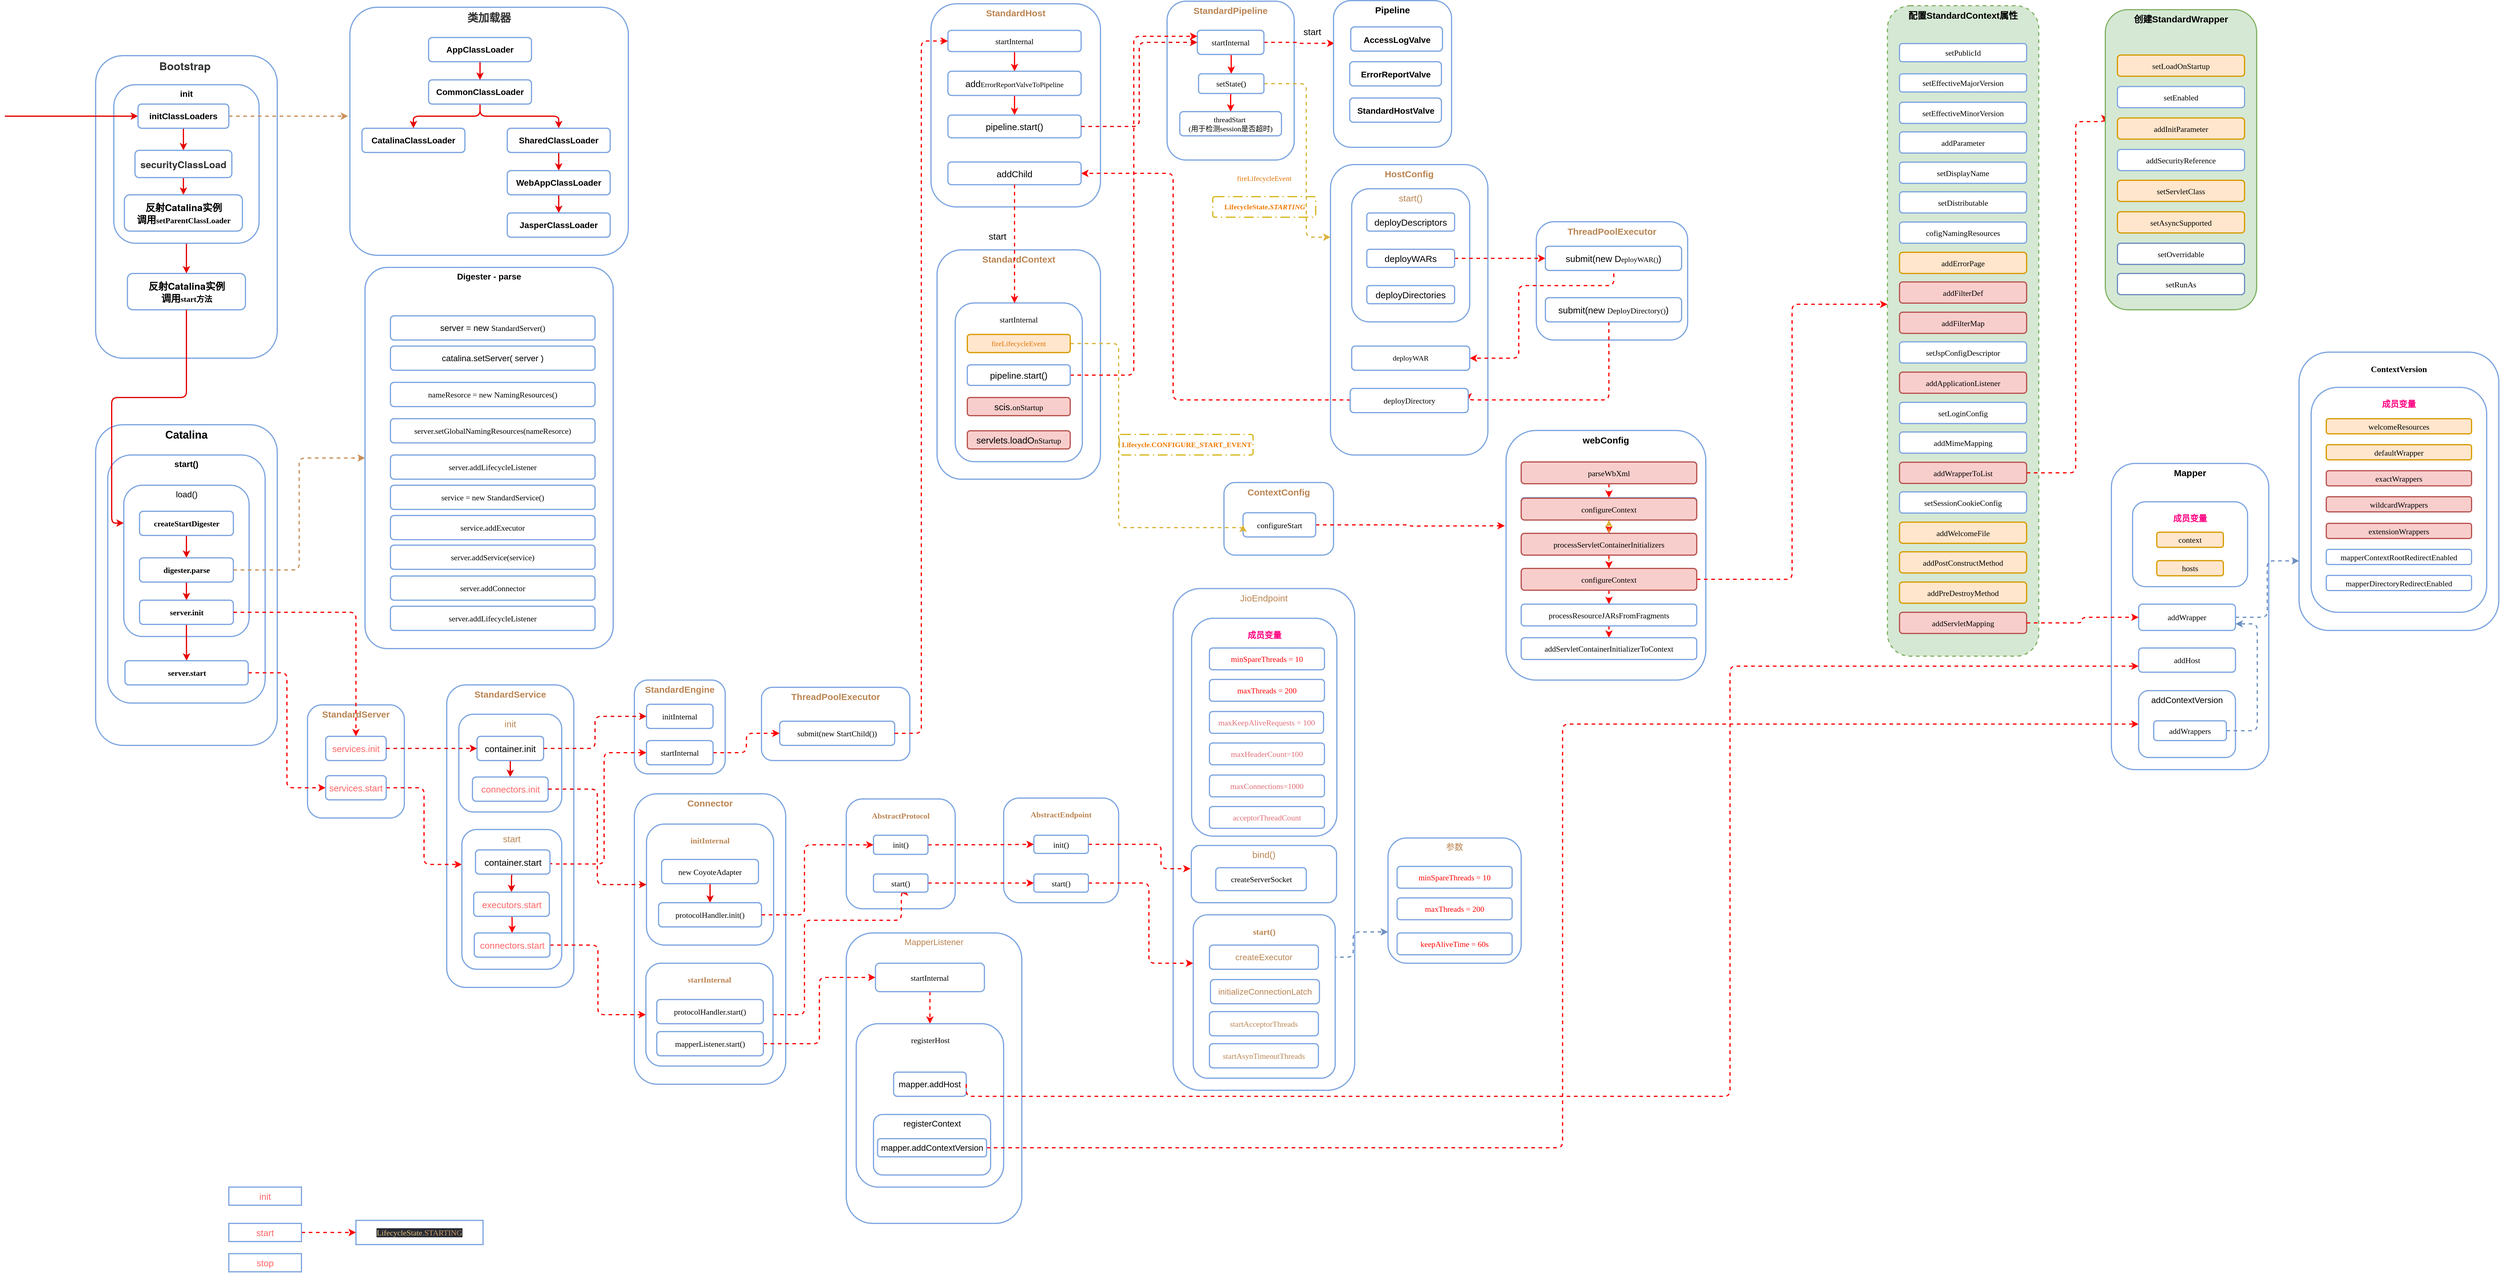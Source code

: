 <mxfile version="12.4.2" type="device" pages="2"><diagram id="eY06qMfVXS_lqeDwPOVW" name="第 2 页"><mxGraphModel dx="1673" dy="967" grid="1" gridSize="10" guides="1" tooltips="1" connect="1" arrows="1" fold="1" page="1" pageScale="1" pageWidth="827" pageHeight="1169" math="0" shadow="0"><root><mxCell id="PrativxCIIzGwQv52riy-0"/><mxCell id="PrativxCIIzGwQv52riy-1" parent="PrativxCIIzGwQv52riy-0"/><mxCell id="MaOxuo625rauVAie5qDT-102" value="MapperListener" style="rounded=1;whiteSpace=wrap;html=1;labelBackgroundColor=none;strokeColor=#7EA6E0;strokeWidth=2;fillColor=#FFFFFF;fontSize=14;fontColor=#BA8452;verticalAlign=top;" vertex="1" parent="PrativxCIIzGwQv52riy-1"><mxGeometry x="1440" y="1570" width="290" height="480" as="geometry"/></mxCell><mxCell id="GMoTf5rDfEyHbmOqrxDG-49" value="ThreadPoolExecutor" style="rounded=1;whiteSpace=wrap;html=1;strokeColor=#7EA6E0;strokeWidth=2;fontSize=15;verticalAlign=top;fontStyle=1;fontColor=#BA8452;" parent="PrativxCIIzGwQv52riy-1" vertex="1"><mxGeometry x="2580" y="394.5" width="250" height="195.5" as="geometry"/></mxCell><mxCell id="GMoTf5rDfEyHbmOqrxDG-2" value="ThreadPoolExecutor" style="rounded=1;whiteSpace=wrap;html=1;strokeColor=#7EA6E0;strokeWidth=2;fontSize=15;verticalAlign=top;fontStyle=1;fontColor=#BA8452;" parent="PrativxCIIzGwQv52riy-1" vertex="1"><mxGeometry x="1300" y="1164" width="245" height="121" as="geometry"/></mxCell><mxCell id="Usl0B2wiV9cSWx6UPEwq-67" value="StandardService" style="rounded=1;whiteSpace=wrap;html=1;labelBackgroundColor=none;strokeColor=#7EA6E0;strokeWidth=2;fontSize=15;fontColor=#BA8452;align=center;verticalAlign=top;fontStyle=1" parent="PrativxCIIzGwQv52riy-1" vertex="1"><mxGeometry x="780" y="1160" width="210" height="500" as="geometry"/></mxCell><mxCell id="Usl0B2wiV9cSWx6UPEwq-66" value="StandardServer" style="rounded=1;whiteSpace=wrap;html=1;labelBackgroundColor=none;strokeColor=#7EA6E0;strokeWidth=2;fontSize=15;fontColor=#BA8452;align=center;verticalAlign=top;fontStyle=1" parent="PrativxCIIzGwQv52riy-1" vertex="1"><mxGeometry x="550" y="1193" width="160" height="187" as="geometry"/></mxCell><mxCell id="Usl0B2wiV9cSWx6UPEwq-45" value="Connector" style="rounded=1;whiteSpace=wrap;html=1;labelBackgroundColor=none;strokeColor=#7EA6E0;strokeWidth=2;fontSize=15;fontColor=#BA8452;align=center;verticalAlign=top;fontStyle=1" parent="PrativxCIIzGwQv52riy-1" vertex="1"><mxGeometry x="1090" y="1340" width="250" height="480" as="geometry"/></mxCell><mxCell id="W1jyMUlvURm4VcO06_Bb-14" value="&lt;font color=&quot;#333333&quot; face=&quot;helvetica neue, helvetica, segoe ui, arial, freesans, sans-serif&quot; style=&quot;font-size: 18px;&quot;&gt;&lt;span style=&quot;font-size: 18px; background-color: rgb(255, 255, 255);&quot;&gt;类加载器&lt;/span&gt;&lt;/font&gt;" style="rounded=1;whiteSpace=wrap;html=1;align=center;verticalAlign=top;fontStyle=1;fontSize=18;strokeColor=#7EA6E0;strokeWidth=2;arcSize=11;" parent="PrativxCIIzGwQv52riy-1" vertex="1"><mxGeometry x="620" y="40" width="460" height="410" as="geometry"/></mxCell><mxCell id="FAONfWo7dxZgsBOYxUKb-0" value="&lt;span style=&quot;color: rgb(51, 51, 51); font-family: &amp;quot;helvetica neue&amp;quot;, helvetica, &amp;quot;segoe ui&amp;quot;, arial, freesans, sans-serif; font-size: 18px; background-color: rgb(255, 255, 255);&quot;&gt;Bootstrap&amp;nbsp;&lt;/span&gt;" style="rounded=1;whiteSpace=wrap;html=1;align=center;verticalAlign=top;fontStyle=1;fontSize=18;strokeColor=#7EA6E0;strokeWidth=2;" parent="PrativxCIIzGwQv52riy-1" vertex="1"><mxGeometry x="200" y="120" width="300" height="500" as="geometry"/></mxCell><mxCell id="Usl0B2wiV9cSWx6UPEwq-1" style="edgeStyle=none;orthogonalLoop=1;jettySize=auto;html=1;exitX=0.5;exitY=1;exitDx=0;exitDy=0;entryX=0.5;entryY=0;entryDx=0;entryDy=0;strokeColor=#E60000;strokeWidth=2;fillColor=#cdeb8b;fontSize=14;" parent="PrativxCIIzGwQv52riy-1" source="FAONfWo7dxZgsBOYxUKb-1" target="W1jyMUlvURm4VcO06_Bb-21" edge="1"><mxGeometry relative="1" as="geometry"/></mxCell><mxCell id="FAONfWo7dxZgsBOYxUKb-1" value="init" style="rounded=1;whiteSpace=wrap;html=1;fontSize=14;align=center;verticalAlign=top;fontStyle=1;strokeColor=#7EA6E0;strokeWidth=2;" parent="PrativxCIIzGwQv52riy-1" vertex="1"><mxGeometry x="230" y="168" width="240" height="262" as="geometry"/></mxCell><mxCell id="W1jyMUlvURm4VcO06_Bb-0" value="" style="endArrow=classic;html=1;fontSize=15;entryX=0;entryY=0.5;entryDx=0;entryDy=0;strokeColor=#E60000;strokeWidth=2;fillColor=#cdeb8b;" parent="PrativxCIIzGwQv52riy-1" target="W1jyMUlvURm4VcO06_Bb-1" edge="1"><mxGeometry width="50" height="50" relative="1" as="geometry"><mxPoint x="50" y="220" as="sourcePoint"/><mxPoint x="230" y="214.5" as="targetPoint"/></mxGeometry></mxCell><mxCell id="W1jyMUlvURm4VcO06_Bb-15" style="edgeStyle=none;orthogonalLoop=1;jettySize=auto;html=1;exitX=1;exitY=0.5;exitDx=0;exitDy=0;strokeColor=#C98F58;strokeWidth=2;fillColor=#cdeb8b;fontSize=18;dashed=1;" parent="PrativxCIIzGwQv52riy-1" source="W1jyMUlvURm4VcO06_Bb-1" edge="1"><mxGeometry relative="1" as="geometry"><mxPoint x="617" y="220" as="targetPoint"/></mxGeometry></mxCell><mxCell id="W1jyMUlvURm4VcO06_Bb-19" style="edgeStyle=none;orthogonalLoop=1;jettySize=auto;html=1;exitX=0.5;exitY=1;exitDx=0;exitDy=0;entryX=0.5;entryY=0;entryDx=0;entryDy=0;strokeColor=#E60000;strokeWidth=2;fillColor=#cdeb8b;fontSize=14;fontColor=#000000;" parent="PrativxCIIzGwQv52riy-1" source="W1jyMUlvURm4VcO06_Bb-1" target="W1jyMUlvURm4VcO06_Bb-17" edge="1"><mxGeometry relative="1" as="geometry"/></mxCell><mxCell id="W1jyMUlvURm4VcO06_Bb-1" value="initClassLoaders" style="rounded=1;whiteSpace=wrap;html=1;fontSize=14;align=center;verticalAlign=middle;fontStyle=1;strokeColor=#7EA6E0;strokeWidth=2;" parent="PrativxCIIzGwQv52riy-1" vertex="1"><mxGeometry x="270" y="200" width="150" height="40" as="geometry"/></mxCell><mxCell id="W1jyMUlvURm4VcO06_Bb-9" style="edgeStyle=orthogonalEdgeStyle;orthogonalLoop=1;jettySize=auto;html=1;exitX=0.5;exitY=1;exitDx=0;exitDy=0;entryX=0.5;entryY=0;entryDx=0;entryDy=0;strokeColor=#E60000;strokeWidth=2;fillColor=#cdeb8b;fontSize=15;" parent="PrativxCIIzGwQv52riy-1" source="W1jyMUlvURm4VcO06_Bb-2" target="W1jyMUlvURm4VcO06_Bb-4" edge="1"><mxGeometry relative="1" as="geometry"/></mxCell><mxCell id="W1jyMUlvURm4VcO06_Bb-10" style="edgeStyle=orthogonalEdgeStyle;orthogonalLoop=1;jettySize=auto;html=1;exitX=0.5;exitY=1;exitDx=0;exitDy=0;entryX=0.5;entryY=0;entryDx=0;entryDy=0;strokeColor=#E60000;strokeWidth=2;fillColor=#cdeb8b;fontSize=15;" parent="PrativxCIIzGwQv52riy-1" source="W1jyMUlvURm4VcO06_Bb-2" target="W1jyMUlvURm4VcO06_Bb-3" edge="1"><mxGeometry relative="1" as="geometry"/></mxCell><mxCell id="W1jyMUlvURm4VcO06_Bb-2" value="CommonClassLoader" style="rounded=1;whiteSpace=wrap;html=1;fontSize=14;align=center;verticalAlign=middle;fontStyle=1;strokeColor=#7EA6E0;strokeWidth=2;" parent="PrativxCIIzGwQv52riy-1" vertex="1"><mxGeometry x="750" y="160" width="170" height="40" as="geometry"/></mxCell><mxCell id="W1jyMUlvURm4VcO06_Bb-12" style="edgeStyle=none;orthogonalLoop=1;jettySize=auto;html=1;exitX=0.5;exitY=1;exitDx=0;exitDy=0;entryX=0.5;entryY=0;entryDx=0;entryDy=0;strokeColor=#E60000;strokeWidth=2;fillColor=#cdeb8b;fontSize=15;" parent="PrativxCIIzGwQv52riy-1" source="W1jyMUlvURm4VcO06_Bb-3" target="W1jyMUlvURm4VcO06_Bb-5" edge="1"><mxGeometry relative="1" as="geometry"/></mxCell><mxCell id="W1jyMUlvURm4VcO06_Bb-3" value="SharedClassLoader" style="rounded=1;whiteSpace=wrap;html=1;fontSize=14;align=center;verticalAlign=middle;fontStyle=1;strokeColor=#7EA6E0;strokeWidth=2;" parent="PrativxCIIzGwQv52riy-1" vertex="1"><mxGeometry x="880" y="240" width="170" height="40" as="geometry"/></mxCell><mxCell id="W1jyMUlvURm4VcO06_Bb-4" value="CatalinaClassLoader" style="rounded=1;whiteSpace=wrap;html=1;fontSize=14;align=center;verticalAlign=middle;fontStyle=1;strokeColor=#7EA6E0;strokeWidth=2;" parent="PrativxCIIzGwQv52riy-1" vertex="1"><mxGeometry x="640" y="240" width="170" height="40" as="geometry"/></mxCell><mxCell id="W1jyMUlvURm4VcO06_Bb-13" style="edgeStyle=none;orthogonalLoop=1;jettySize=auto;html=1;exitX=0.5;exitY=1;exitDx=0;exitDy=0;entryX=0.5;entryY=0;entryDx=0;entryDy=0;strokeColor=#E60000;strokeWidth=2;fillColor=#cdeb8b;fontSize=15;" parent="PrativxCIIzGwQv52riy-1" source="W1jyMUlvURm4VcO06_Bb-5" target="W1jyMUlvURm4VcO06_Bb-6" edge="1"><mxGeometry relative="1" as="geometry"/></mxCell><mxCell id="W1jyMUlvURm4VcO06_Bb-5" value="WebAppClassLoader" style="rounded=1;whiteSpace=wrap;html=1;fontSize=14;align=center;verticalAlign=middle;fontStyle=1;strokeColor=#7EA6E0;strokeWidth=2;" parent="PrativxCIIzGwQv52riy-1" vertex="1"><mxGeometry x="880" y="310" width="170" height="40" as="geometry"/></mxCell><mxCell id="W1jyMUlvURm4VcO06_Bb-6" value="JasperClassLoader" style="rounded=1;whiteSpace=wrap;html=1;fontSize=14;align=center;verticalAlign=middle;fontStyle=1;strokeColor=#7EA6E0;strokeWidth=2;" parent="PrativxCIIzGwQv52riy-1" vertex="1"><mxGeometry x="880" y="380" width="170" height="40" as="geometry"/></mxCell><mxCell id="W1jyMUlvURm4VcO06_Bb-11" style="edgeStyle=none;orthogonalLoop=1;jettySize=auto;html=1;exitX=0.5;exitY=1;exitDx=0;exitDy=0;entryX=0.5;entryY=0;entryDx=0;entryDy=0;strokeColor=#E60000;strokeWidth=2;fillColor=#cdeb8b;fontSize=15;" parent="PrativxCIIzGwQv52riy-1" source="W1jyMUlvURm4VcO06_Bb-7" target="W1jyMUlvURm4VcO06_Bb-2" edge="1"><mxGeometry relative="1" as="geometry"/></mxCell><mxCell id="W1jyMUlvURm4VcO06_Bb-7" value="AppClassLoader" style="rounded=1;whiteSpace=wrap;html=1;fontSize=14;align=center;verticalAlign=middle;fontStyle=1;strokeColor=#7EA6E0;strokeWidth=2;" parent="PrativxCIIzGwQv52riy-1" vertex="1"><mxGeometry x="750" y="90" width="170" height="40" as="geometry"/></mxCell><mxCell id="W1jyMUlvURm4VcO06_Bb-20" style="edgeStyle=none;orthogonalLoop=1;jettySize=auto;html=1;exitX=0.5;exitY=1;exitDx=0;exitDy=0;entryX=0.5;entryY=0;entryDx=0;entryDy=0;strokeColor=#E60000;strokeWidth=2;fillColor=#cdeb8b;fontSize=14;fontColor=#000000;" parent="PrativxCIIzGwQv52riy-1" source="W1jyMUlvURm4VcO06_Bb-17" target="W1jyMUlvURm4VcO06_Bb-18" edge="1"><mxGeometry relative="1" as="geometry"/></mxCell><mxCell id="W1jyMUlvURm4VcO06_Bb-17" value="&lt;span style=&quot;color: rgb(51 , 51 , 51) ; font-family: &amp;quot;helvetica neue&amp;quot; , &amp;quot;helvetica&amp;quot; , &amp;quot;segoe ui&amp;quot; , &amp;quot;arial&amp;quot; , &amp;quot;freesans&amp;quot; , sans-serif ; font-size: 16px ; white-space: normal ; background-color: rgb(255 , 255 , 255)&quot;&gt;securityClassLoad&lt;/span&gt;" style="rounded=1;whiteSpace=wrap;html=1;strokeColor=#7EA6E0;strokeWidth=2;fontSize=14;fontStyle=1" parent="PrativxCIIzGwQv52riy-1" vertex="1"><mxGeometry x="265" y="276.5" width="160" height="45" as="geometry"/></mxCell><mxCell id="W1jyMUlvURm4VcO06_Bb-18" value="&lt;span style=&quot;font-family: &amp;quot;helvetica neue&amp;quot;, helvetica, &amp;quot;segoe ui&amp;quot;, arial, freesans, sans-serif; font-size: 16px; white-space: normal;&quot;&gt;反射Catalina实例&lt;br&gt;调用&lt;/span&gt;&lt;span style=&quot;font-family: consolas; font-size: 9.8pt;&quot;&gt;setParentClassLoader&lt;/span&gt;&lt;span style=&quot;font-family: monospace; font-size: 0px; white-space: nowrap;&quot;&gt;%3CmxGraphModel%3E%3Croot%3E%3CmxCell%20id%3D%220%22%2F%3E%3CmxCell%20id%3D%221%22%20parent%3D%220%22%2F%3E%3CmxCell%20id%3D%222%22%20value%3D%22%26lt%3Bspan%20style%3D%26quot%3Bcolor%3A%20rgb(51%20%2C%2051%20%2C%2051)%20%3B%20font-family%3A%20%26amp%3B%2334%3Bhelvetica%20neue%26amp%3B%2334%3B%20%2C%20%26amp%3B%2334%3Bhelvetica%26amp%3B%2334%3B%20%2C%20%26amp%3B%2334%3Bsegoe%20ui%26amp%3B%2334%3B%20%2C%20%26amp%3B%2334%3Barial%26amp%3B%2334%3B%20%2C%20%26amp%3B%2334%3Bfreesans%26amp%3B%2334%3B%20%2C%20sans-serif%20%3B%20font-size%3A%2016px%20%3B%20white-space%3A%20normal%20%3B%20background-color%3A%20rgb(255%20%2C%20255%20%2C%20255)%26quot%3B%26gt%3BsecurityClassLoad%26lt%3B%2Fspan%26gt%3B%22%20style%3D%22rounded%3D1%3BwhiteSpace%3Dwrap%3Bhtml%3D1%3BstrokeColor%3D%237EA6E0%3BstrokeWidth%3D2%3BfontSize%3D14%3B%22%20vertex%3D%221%22%20parent%3D%221%22%3E%3CmxGeometry%20x%3D%22245%22%20y%3D%22245%22%20width%3D%22160%22%20height%3D%2230%22%20as%3D%22geometry%22%2F%3E%3C%2FmxCell%3E%3C%2Froot%3E%3C%2FmxGraphModel%3E&lt;/span&gt;" style="rounded=1;whiteSpace=wrap;html=1;strokeColor=#7EA6E0;strokeWidth=2;fontSize=14;labelBackgroundColor=#FFFFFF;fontColor=#000000;fontStyle=1" parent="PrativxCIIzGwQv52riy-1" vertex="1"><mxGeometry x="247.5" y="350" width="195" height="60" as="geometry"/></mxCell><mxCell id="W1jyMUlvURm4VcO06_Bb-21" value="&lt;span style=&quot;font-family: &amp;quot;helvetica neue&amp;quot; , &amp;quot;helvetica&amp;quot; , &amp;quot;segoe ui&amp;quot; , &amp;quot;arial&amp;quot; , &amp;quot;freesans&amp;quot; , sans-serif ; font-size: 16px ; white-space: normal&quot;&gt;反射Catalina实例&lt;br&gt;调用&lt;/span&gt;&lt;span style=&quot;white-space: normal ; font-size: 13.067px&quot;&gt;&lt;font face=&quot;consolas&quot;&gt;start方法&lt;/font&gt;&lt;/span&gt;&lt;span style=&quot;font-family: monospace ; font-size: 0px ; white-space: nowrap&quot;&gt;%3CmxGraphModel%3E%3Croot%3E%3CmxCell%20id%3D%220%22%2F%3E%3CmxCell%20id%3D%221%22%20parent%3D%220%22%2F%3E%3CmxCell%20id%3D%222%22%20value%3D%22%26lt%3Bspan%20style%3D%26quot%3Bcolor%3A%20rgb(51%20%2C%2051%20%2C%2051)%20%3B%20font-family%3A%20%26amp%3B%2334%3Bhelvetica%20neue%26amp%3B%2334%3B%20%2C%20%26amp%3B%2334%3Bhelvetica%26amp%3B%2334%3B%20%2C%20%26amp%3B%2334%3Bsegoe%20ui%26amp%3B%2334%3B%20%2C%20%26amp%3B%2334%3Barial%26amp%3B%2334%3B%20%2C%20%26amp%3B%2334%3Bfreesans%26amp%3B%2334%3B%20%2C%20sans-serif%20%3B%20font-size%3A%2016px%20%3B%20white-space%3A%20normal%20%3B%20background-color%3A%20rgb(255%20%2C%20255%20%2C%20255)%26quot%3B%26gt%3BsecurityClassLoad%26lt%3B%2Fspan%26gt%3B%22%20style%3D%22rounded%3D1%3BwhiteSpace%3Dwrap%3Bhtml%3D1%3BstrokeColor%3D%237EA6E0%3BstrokeWidth%3D2%3BfontSize%3D14%3B%22%20vertex%3D%221%22%20parent%3D%221%22%3E%3CmxGeometry%20x%3D%22245%22%20y%3D%22245%22%20width%3D%22160%22%20height%3D%2230%22%20as%3D%22geometry%22%2F%3E%3C%2FmxCell%3E%3C%2Froot%3E%3C%2FmxGraphModel%3E&lt;/span&gt;" style="rounded=1;whiteSpace=wrap;html=1;strokeColor=#7EA6E0;strokeWidth=2;fontSize=14;labelBackgroundColor=#FFFFFF;fontColor=#000000;fontStyle=1" parent="PrativxCIIzGwQv52riy-1" vertex="1"><mxGeometry x="252.5" y="480" width="195" height="60" as="geometry"/></mxCell><mxCell id="Usl0B2wiV9cSWx6UPEwq-3" value="Catalina" style="rounded=1;whiteSpace=wrap;html=1;labelBackgroundColor=#FFFFFF;strokeColor=#7EA6E0;strokeWidth=2;fontSize=18;fontStyle=1;verticalAlign=top;" parent="PrativxCIIzGwQv52riy-1" vertex="1"><mxGeometry x="200" y="730" width="300" height="530" as="geometry"/></mxCell><mxCell id="Usl0B2wiV9cSWx6UPEwq-4" value="start()" style="rounded=1;whiteSpace=wrap;html=1;labelBackgroundColor=#FFFFFF;strokeColor=#7EA6E0;strokeWidth=2;fontSize=14;verticalAlign=top;fontStyle=1" parent="PrativxCIIzGwQv52riy-1" vertex="1"><mxGeometry x="220" y="780" width="260" height="410" as="geometry"/></mxCell><mxCell id="Usl0B2wiV9cSWx6UPEwq-6" value="Digester - parse" style="rounded=1;whiteSpace=wrap;html=1;labelBackgroundColor=none;strokeColor=#7EA6E0;strokeWidth=2;fontSize=14;fontColor=#000000;arcSize=9;fontStyle=1;verticalAlign=top;" parent="PrativxCIIzGwQv52riy-1" vertex="1"><mxGeometry x="645" y="470" width="410" height="630" as="geometry"/></mxCell><mxCell id="Usl0B2wiV9cSWx6UPEwq-7" value="catalina.setServer( server&amp;nbsp;&lt;span&gt;)&lt;/span&gt;" style="rounded=1;whiteSpace=wrap;html=1;labelBackgroundColor=none;strokeColor=#7EA6E0;strokeWidth=2;fontSize=14;fontColor=#000000;" parent="PrativxCIIzGwQv52riy-1" vertex="1"><mxGeometry x="687" y="600" width="338" height="40" as="geometry"/></mxCell><mxCell id="Usl0B2wiV9cSWx6UPEwq-8" value="&lt;pre style=&quot;font-family: &amp;#34;consolas&amp;#34; ; font-size: 9.8pt&quot;&gt;&lt;span&gt;server.setGlobalNamingResources(&lt;/span&gt;nameResorce)&lt;/pre&gt;" style="rounded=1;whiteSpace=wrap;html=1;labelBackgroundColor=none;strokeColor=#7EA6E0;strokeWidth=2;fontSize=14;fontColor=#000000;" parent="PrativxCIIzGwQv52riy-1" vertex="1"><mxGeometry x="687" y="720" width="338" height="40" as="geometry"/></mxCell><mxCell id="Usl0B2wiV9cSWx6UPEwq-9" value="server = new&amp;nbsp;&lt;span style=&quot;font-family: &amp;#34;consolas&amp;#34; ; font-size: 9.8pt&quot;&gt;StandardServer()&lt;/span&gt;" style="rounded=1;whiteSpace=wrap;html=1;labelBackgroundColor=none;strokeColor=#7EA6E0;strokeWidth=2;fontSize=14;fontColor=#000000;" parent="PrativxCIIzGwQv52riy-1" vertex="1"><mxGeometry x="687" y="550" width="338" height="40" as="geometry"/></mxCell><mxCell id="Usl0B2wiV9cSWx6UPEwq-10" value="&lt;pre style=&quot;font-family: &amp;#34;consolas&amp;#34; ; font-size: 9.8pt&quot;&gt;&lt;span&gt;server.&lt;/span&gt;addConnector&lt;/pre&gt;" style="rounded=1;whiteSpace=wrap;html=1;labelBackgroundColor=none;strokeColor=#7EA6E0;strokeWidth=2;fontSize=14;fontColor=#000000;" parent="PrativxCIIzGwQv52riy-1" vertex="1"><mxGeometry x="687" y="980" width="338" height="40" as="geometry"/></mxCell><mxCell id="Usl0B2wiV9cSWx6UPEwq-11" value="&lt;pre style=&quot;font-family: &amp;#34;consolas&amp;#34; ; font-size: 9.8pt&quot;&gt;&lt;span&gt;server.&lt;/span&gt;addLifecycleListener&lt;/pre&gt;" style="rounded=1;whiteSpace=wrap;html=1;labelBackgroundColor=none;strokeColor=#7EA6E0;strokeWidth=2;fontSize=14;fontColor=#000000;" parent="PrativxCIIzGwQv52riy-1" vertex="1"><mxGeometry x="687" y="780" width="338" height="40" as="geometry"/></mxCell><mxCell id="Usl0B2wiV9cSWx6UPEwq-12" value="&lt;pre style=&quot;font-family: &amp;#34;consolas&amp;#34; ; font-size: 9.8pt&quot;&gt;service = new StandardService()&lt;/pre&gt;" style="rounded=1;whiteSpace=wrap;html=1;labelBackgroundColor=none;strokeColor=#7EA6E0;strokeWidth=2;fontSize=14;fontColor=#000000;" parent="PrativxCIIzGwQv52riy-1" vertex="1"><mxGeometry x="687" y="830" width="338" height="40" as="geometry"/></mxCell><mxCell id="Usl0B2wiV9cSWx6UPEwq-14" value="&lt;pre style=&quot;font-family: &amp;#34;consolas&amp;#34; ; font-size: 9.8pt&quot;&gt;&lt;span&gt;nameResorce = new NamingResources()&lt;/span&gt;&lt;/pre&gt;" style="rounded=1;whiteSpace=wrap;html=1;labelBackgroundColor=none;strokeColor=#7EA6E0;strokeWidth=2;fontSize=14;fontColor=#000000;" parent="PrativxCIIzGwQv52riy-1" vertex="1"><mxGeometry x="687" y="660" width="338" height="40" as="geometry"/></mxCell><mxCell id="Usl0B2wiV9cSWx6UPEwq-15" value="&lt;pre style=&quot;font-family: &amp;#34;consolas&amp;#34; ; font-size: 9.8pt&quot;&gt;service.addExecutor&lt;/pre&gt;" style="rounded=1;whiteSpace=wrap;html=1;labelBackgroundColor=none;strokeColor=#7EA6E0;strokeWidth=2;fontSize=14;fontColor=#000000;" parent="PrativxCIIzGwQv52riy-1" vertex="1"><mxGeometry x="687" y="880" width="338" height="40" as="geometry"/></mxCell><mxCell id="Usl0B2wiV9cSWx6UPEwq-16" value="&lt;pre style=&quot;font-family: &amp;#34;consolas&amp;#34; ; font-size: 9.8pt&quot;&gt;&lt;span&gt;server.&lt;/span&gt;addLifecycleListener&lt;/pre&gt;" style="rounded=1;whiteSpace=wrap;html=1;labelBackgroundColor=none;strokeColor=#7EA6E0;strokeWidth=2;fontSize=14;fontColor=#000000;" parent="PrativxCIIzGwQv52riy-1" vertex="1"><mxGeometry x="687" y="1030" width="338" height="40" as="geometry"/></mxCell><mxCell id="Usl0B2wiV9cSWx6UPEwq-17" value="&lt;pre style=&quot;font-family: &amp;#34;consolas&amp;#34; ; font-size: 9.8pt&quot;&gt;&lt;span&gt;server.add&lt;/span&gt;Service(service)&lt;/pre&gt;" style="rounded=1;whiteSpace=wrap;html=1;labelBackgroundColor=none;strokeColor=#7EA6E0;strokeWidth=2;fontSize=14;fontColor=#000000;" parent="PrativxCIIzGwQv52riy-1" vertex="1"><mxGeometry x="687" y="929" width="338" height="40" as="geometry"/></mxCell><mxCell id="Usl0B2wiV9cSWx6UPEwq-21" style="edgeStyle=orthogonalEdgeStyle;orthogonalLoop=1;jettySize=auto;html=1;exitX=0.5;exitY=1;exitDx=0;exitDy=0;strokeColor=#E60000;strokeWidth=2;fillColor=#cdeb8b;fontSize=14;entryX=0;entryY=0.25;entryDx=0;entryDy=0;" parent="PrativxCIIzGwQv52riy-1" source="W1jyMUlvURm4VcO06_Bb-21" target="Usl0B2wiV9cSWx6UPEwq-22" edge="1"><mxGeometry relative="1" as="geometry"><mxPoint x="140" y="850" as="targetPoint"/></mxGeometry></mxCell><mxCell id="Usl0B2wiV9cSWx6UPEwq-22" value="load()" style="rounded=1;whiteSpace=wrap;html=1;labelBackgroundColor=none;strokeColor=#7EA6E0;strokeWidth=2;fontSize=14;fontColor=#000000;verticalAlign=top;" parent="PrativxCIIzGwQv52riy-1" vertex="1"><mxGeometry x="246.5" y="830" width="207" height="250" as="geometry"/></mxCell><mxCell id="Usl0B2wiV9cSWx6UPEwq-26" style="edgeStyle=orthogonalEdgeStyle;orthogonalLoop=1;jettySize=auto;html=1;exitX=0.5;exitY=1;exitDx=0;exitDy=0;entryX=0.5;entryY=0;entryDx=0;entryDy=0;strokeColor=#E60000;strokeWidth=2;fillColor=#cdeb8b;fontSize=14;" parent="PrativxCIIzGwQv52riy-1" source="Usl0B2wiV9cSWx6UPEwq-5" target="Usl0B2wiV9cSWx6UPEwq-18" edge="1"><mxGeometry relative="1" as="geometry"/></mxCell><mxCell id="Usl0B2wiV9cSWx6UPEwq-5" value="&lt;pre style=&quot;font-family: consolas; font-size: 9.8pt;&quot;&gt;&lt;span style=&quot;&quot;&gt;createStartDigester&lt;/span&gt;&lt;/pre&gt;" style="rounded=1;whiteSpace=wrap;html=1;labelBackgroundColor=none;strokeColor=#7EA6E0;strokeWidth=2;fontSize=14;fontColor=#000000;fontStyle=1" parent="PrativxCIIzGwQv52riy-1" vertex="1"><mxGeometry x="272.5" y="873" width="155" height="40" as="geometry"/></mxCell><mxCell id="Usl0B2wiV9cSWx6UPEwq-27" style="edgeStyle=orthogonalEdgeStyle;orthogonalLoop=1;jettySize=auto;html=1;exitX=0.5;exitY=1;exitDx=0;exitDy=0;entryX=0.5;entryY=0;entryDx=0;entryDy=0;strokeColor=#E60000;strokeWidth=2;fillColor=#cdeb8b;fontSize=14;" parent="PrativxCIIzGwQv52riy-1" source="Usl0B2wiV9cSWx6UPEwq-18" target="Usl0B2wiV9cSWx6UPEwq-23" edge="1"><mxGeometry relative="1" as="geometry"/></mxCell><mxCell id="Usl0B2wiV9cSWx6UPEwq-18" value="&lt;pre style=&quot;font-family: &amp;#34;consolas&amp;#34; ; font-size: 9.8pt&quot;&gt;&lt;span&gt;digester.parse&lt;/span&gt;&lt;/pre&gt;" style="rounded=1;whiteSpace=wrap;html=1;labelBackgroundColor=none;strokeColor=#7EA6E0;strokeWidth=2;fontSize=14;fontColor=#000000;fontStyle=1" parent="PrativxCIIzGwQv52riy-1" vertex="1"><mxGeometry x="272.5" y="950" width="155" height="40" as="geometry"/></mxCell><mxCell id="Usl0B2wiV9cSWx6UPEwq-28" style="edgeStyle=orthogonalEdgeStyle;orthogonalLoop=1;jettySize=auto;html=1;exitX=0.5;exitY=1;exitDx=0;exitDy=0;strokeColor=#E60000;strokeWidth=2;fillColor=#cdeb8b;fontSize=14;" parent="PrativxCIIzGwQv52riy-1" source="Usl0B2wiV9cSWx6UPEwq-23" target="Usl0B2wiV9cSWx6UPEwq-24" edge="1"><mxGeometry relative="1" as="geometry"/></mxCell><mxCell id="Usl0B2wiV9cSWx6UPEwq-23" value="&lt;pre style=&quot;font-family: &amp;#34;consolas&amp;#34; ; font-size: 9.8pt&quot;&gt;&lt;span&gt;server.init&lt;/span&gt;&lt;/pre&gt;" style="rounded=1;whiteSpace=wrap;html=1;labelBackgroundColor=none;strokeColor=#7EA6E0;strokeWidth=2;fontSize=14;fontColor=#000000;fontStyle=1" parent="PrativxCIIzGwQv52riy-1" vertex="1"><mxGeometry x="272.5" y="1020" width="155" height="40" as="geometry"/></mxCell><mxCell id="Usl0B2wiV9cSWx6UPEwq-19" style="edgeStyle=orthogonalEdgeStyle;orthogonalLoop=1;jettySize=auto;html=1;exitX=1;exitY=0.5;exitDx=0;exitDy=0;strokeColor=#C98F58;strokeWidth=2;fillColor=#cdeb8b;fontSize=14;fontColor=#000000;dashed=1;entryX=0;entryY=0.5;entryDx=0;entryDy=0;" parent="PrativxCIIzGwQv52riy-1" source="Usl0B2wiV9cSWx6UPEwq-18" target="Usl0B2wiV9cSWx6UPEwq-6" edge="1"><mxGeometry relative="1" as="geometry"><mxPoint x="747" y="970" as="targetPoint"/></mxGeometry></mxCell><mxCell id="Usl0B2wiV9cSWx6UPEwq-83" style="edgeStyle=orthogonalEdgeStyle;orthogonalLoop=1;jettySize=auto;html=1;exitX=1;exitY=0.5;exitDx=0;exitDy=0;entryX=0;entryY=0.5;entryDx=0;entryDy=0;dashed=1;strokeColor=#FF0000;strokeWidth=2;fillColor=#cdeb8b;fontSize=15;fontColor=#FF6666;" parent="PrativxCIIzGwQv52riy-1" source="Usl0B2wiV9cSWx6UPEwq-24" target="Usl0B2wiV9cSWx6UPEwq-75" edge="1"><mxGeometry relative="1" as="geometry"/></mxCell><mxCell id="Usl0B2wiV9cSWx6UPEwq-24" value="&lt;pre style=&quot;font-family: &amp;#34;consolas&amp;#34; ; font-size: 9.8pt&quot;&gt;&lt;span&gt;server.start&lt;/span&gt;&lt;/pre&gt;" style="rounded=1;whiteSpace=wrap;html=1;labelBackgroundColor=none;strokeColor=#7EA6E0;strokeWidth=2;fontSize=14;fontColor=#000000;fontStyle=1" parent="PrativxCIIzGwQv52riy-1" vertex="1"><mxGeometry x="248.5" y="1120" width="203.5" height="40" as="geometry"/></mxCell><mxCell id="Usl0B2wiV9cSWx6UPEwq-38" value="services.init" style="rounded=1;whiteSpace=wrap;html=1;labelBackgroundColor=none;strokeColor=#7EA6E0;strokeWidth=2;fontSize=15;fontColor=#FF6666;verticalAlign=middle;fontStyle=0;align=center;" parent="PrativxCIIzGwQv52riy-1" vertex="1"><mxGeometry x="580" y="1245" width="100" height="40" as="geometry"/></mxCell><mxCell id="Usl0B2wiV9cSWx6UPEwq-39" style="edgeStyle=orthogonalEdgeStyle;orthogonalLoop=1;jettySize=auto;html=1;exitX=1;exitY=0.5;exitDx=0;exitDy=0;entryX=0.5;entryY=0;entryDx=0;entryDy=0;strokeColor=#FF0000;strokeWidth=2;fillColor=#cdeb8b;fontSize=15;fontColor=#BA8452;dashed=1;" parent="PrativxCIIzGwQv52riy-1" source="Usl0B2wiV9cSWx6UPEwq-23" target="Usl0B2wiV9cSWx6UPEwq-38" edge="1"><mxGeometry relative="1" as="geometry"/></mxCell><mxCell id="Usl0B2wiV9cSWx6UPEwq-44" value="&lt;pre style=&quot;font-family: &amp;quot;consolas&amp;quot; ; font-size: 9.8pt&quot;&gt;&lt;pre style=&quot;font-weight: 700 ; font-family: &amp;quot;consolas&amp;quot; ; font-size: 9.8pt&quot;&gt;&lt;pre style=&quot;font-family: consolas; font-size: 9.8pt;&quot;&gt;&lt;span style=&quot;&quot;&gt;initInternal&lt;/span&gt;&lt;/pre&gt;&lt;/pre&gt;&lt;/pre&gt;" style="rounded=1;whiteSpace=wrap;html=1;labelBackgroundColor=none;strokeColor=#7EA6E0;strokeWidth=2;fontSize=14;fontColor=#BA8452;verticalAlign=top;" parent="PrativxCIIzGwQv52riy-1" vertex="1"><mxGeometry x="1110" y="1390" width="210" height="200" as="geometry"/></mxCell><mxCell id="Usl0B2wiV9cSWx6UPEwq-46" value="StandardEngine" style="rounded=1;whiteSpace=wrap;html=1;labelBackgroundColor=none;strokeColor=#7EA6E0;strokeWidth=2;fontSize=15;fontColor=#BA8452;align=center;verticalAlign=top;fontStyle=1" parent="PrativxCIIzGwQv52riy-1" vertex="1"><mxGeometry x="1090" y="1152" width="150" height="155" as="geometry"/></mxCell><mxCell id="Usl0B2wiV9cSWx6UPEwq-47" value="&lt;pre style=&quot;font-family: &amp;quot;consolas&amp;quot; ; font-size: 9.8pt&quot;&gt;&lt;pre style=&quot;font-family: consolas; font-size: 9.8pt;&quot;&gt;&lt;pre style=&quot;font-family: consolas; font-size: 9.8pt;&quot;&gt;&lt;span style=&quot;&quot;&gt;initInternal&lt;/span&gt;&lt;/pre&gt;&lt;/pre&gt;&lt;/pre&gt;" style="rounded=1;whiteSpace=wrap;html=1;labelBackgroundColor=none;strokeColor=#7EA6E0;strokeWidth=2;fontSize=14;fontColor=#000000;fontStyle=0" parent="PrativxCIIzGwQv52riy-1" vertex="1"><mxGeometry x="1110" y="1192" width="110" height="40" as="geometry"/></mxCell><mxCell id="Usl0B2wiV9cSWx6UPEwq-60" style="edgeStyle=orthogonalEdgeStyle;orthogonalLoop=1;jettySize=auto;html=1;exitX=0.5;exitY=1;exitDx=0;exitDy=0;entryX=0.5;entryY=0;entryDx=0;entryDy=0;strokeColor=#E60000;strokeWidth=2;fillColor=#cdeb8b;fontSize=15;fontColor=#000000;" parent="PrativxCIIzGwQv52riy-1" source="Usl0B2wiV9cSWx6UPEwq-50" target="Usl0B2wiV9cSWx6UPEwq-51" edge="1"><mxGeometry relative="1" as="geometry"/></mxCell><mxCell id="Usl0B2wiV9cSWx6UPEwq-50" value="&lt;pre style=&quot;font-family: consolas; font-size: 9.8pt;&quot;&gt;&lt;span style=&quot;&quot;&gt;new CoyoteAdapter&lt;/span&gt;&lt;/pre&gt;" style="rounded=1;whiteSpace=wrap;html=1;labelBackgroundColor=none;strokeColor=#7EA6E0;strokeWidth=2;fontSize=15;fontColor=#000000;align=center;" parent="PrativxCIIzGwQv52riy-1" vertex="1"><mxGeometry x="1135" y="1448.5" width="160" height="40" as="geometry"/></mxCell><mxCell id="Usl0B2wiV9cSWx6UPEwq-51" value="&lt;pre style=&quot;font-family: consolas; font-size: 9.8pt;&quot;&gt;&lt;span style=&quot;&quot;&gt;protocolHandler&lt;/span&gt;&lt;span style=&quot;&quot;&gt;.&lt;/span&gt;&lt;span style=&quot;&quot;&gt;init&lt;/span&gt;&lt;span style=&quot;&quot;&gt;()&lt;/span&gt;&lt;/pre&gt;" style="rounded=1;whiteSpace=wrap;html=1;labelBackgroundColor=none;strokeColor=#7EA6E0;strokeWidth=2;fontSize=15;fontColor=#000000;align=center;" parent="PrativxCIIzGwQv52riy-1" vertex="1"><mxGeometry x="1130" y="1520" width="170" height="40" as="geometry"/></mxCell><mxCell id="Usl0B2wiV9cSWx6UPEwq-52" value="&lt;pre style=&quot;font-family: &amp;quot;consolas&amp;quot; ; font-size: 9.8pt&quot;&gt;&lt;span&gt;AbstractProtocol&lt;/span&gt;&lt;/pre&gt;" style="rounded=1;whiteSpace=wrap;html=1;labelBackgroundColor=none;strokeColor=#7EA6E0;strokeWidth=2;fontSize=15;fontColor=#BA8452;align=center;verticalAlign=top;fontStyle=1" parent="PrativxCIIzGwQv52riy-1" vertex="1"><mxGeometry x="1440" y="1348.5" width="180" height="181.5" as="geometry"/></mxCell><mxCell id="Usl0B2wiV9cSWx6UPEwq-53" value="&lt;pre style=&quot;font-family: &amp;quot;consolas&amp;quot; ; font-size: 9.8pt&quot;&gt;&lt;span&gt;AbstractEndpoint&lt;/span&gt;&lt;/pre&gt;" style="rounded=1;whiteSpace=wrap;html=1;labelBackgroundColor=none;strokeColor=#7EA6E0;strokeWidth=2;fontSize=15;fontColor=#BA8452;align=center;verticalAlign=top;fontStyle=1" parent="PrativxCIIzGwQv52riy-1" vertex="1"><mxGeometry x="1700" y="1347" width="190" height="173" as="geometry"/></mxCell><mxCell id="Usl0B2wiV9cSWx6UPEwq-56" value="JioEndpoint" style="rounded=1;whiteSpace=wrap;html=1;labelBackgroundColor=none;strokeColor=#7EA6E0;strokeWidth=2;fontSize=15;fontColor=#BA8452;align=center;verticalAlign=top;fontStyle=0" parent="PrativxCIIzGwQv52riy-1" vertex="1"><mxGeometry x="1980" y="1000.75" width="300" height="829.25" as="geometry"/></mxCell><mxCell id="Usl0B2wiV9cSWx6UPEwq-57" value="&lt;span style=&quot;white-space: normal&quot;&gt;bind()&lt;/span&gt;" style="rounded=1;whiteSpace=wrap;html=1;labelBackgroundColor=none;strokeColor=#7EA6E0;strokeWidth=2;fontSize=15;fontColor=#BA8452;align=center;verticalAlign=top;fontStyle=0" parent="PrativxCIIzGwQv52riy-1" vertex="1"><mxGeometry x="2010" y="1425.38" width="240" height="94.62" as="geometry"/></mxCell><mxCell id="MaOxuo625rauVAie5qDT-140" style="edgeStyle=orthogonalEdgeStyle;orthogonalLoop=1;jettySize=auto;html=1;exitX=1;exitY=0.5;exitDx=0;exitDy=0;entryX=0;entryY=0.75;entryDx=0;entryDy=0;dashed=1;strokeColor=#6c8ebf;strokeWidth=2;fillColor=#dae8fc;fontSize=14;fontColor=#FF0000;" edge="1" parent="PrativxCIIzGwQv52riy-1" source="MaOxuo625rauVAie5qDT-127" target="MaOxuo625rauVAie5qDT-129"><mxGeometry relative="1" as="geometry"/></mxCell><mxCell id="Usl0B2wiV9cSWx6UPEwq-58" value="&lt;pre style=&quot;font-family: consolas; font-size: 9.8pt;&quot;&gt;&lt;span style=&quot;&quot;&gt;createServerSocket&lt;/span&gt;&lt;/pre&gt;" style="rounded=1;whiteSpace=wrap;html=1;labelBackgroundColor=none;strokeColor=#7EA6E0;strokeWidth=2;fontSize=15;fontColor=#000000;align=center;" parent="PrativxCIIzGwQv52riy-1" vertex="1"><mxGeometry x="2050.5" y="1462.13" width="149.5" height="37.87" as="geometry"/></mxCell><mxCell id="MaOxuo625rauVAie5qDT-94" style="edgeStyle=orthogonalEdgeStyle;orthogonalLoop=1;jettySize=auto;html=1;exitX=1;exitY=0.5;exitDx=0;exitDy=0;entryX=0;entryY=0.5;entryDx=0;entryDy=0;dashed=1;strokeColor=#FF0000;strokeWidth=2;fillColor=#cdeb8b;fontSize=14;fontColor=#000000;" edge="1" parent="PrativxCIIzGwQv52riy-1" source="Usl0B2wiV9cSWx6UPEwq-61" target="Usl0B2wiV9cSWx6UPEwq-62"><mxGeometry relative="1" as="geometry"/></mxCell><mxCell id="Usl0B2wiV9cSWx6UPEwq-61" value="&lt;pre style=&quot;font-family: &amp;#34;consolas&amp;#34; ; font-size: 9.8pt&quot;&gt;init()&lt;/pre&gt;" style="rounded=1;whiteSpace=wrap;html=1;labelBackgroundColor=none;strokeColor=#7EA6E0;strokeWidth=2;fontSize=15;fontColor=#000000;align=center;" parent="PrativxCIIzGwQv52riy-1" vertex="1"><mxGeometry x="1485" y="1408.5" width="90" height="31.63" as="geometry"/></mxCell><mxCell id="MaOxuo625rauVAie5qDT-95" style="edgeStyle=orthogonalEdgeStyle;orthogonalLoop=1;jettySize=auto;html=1;exitX=1;exitY=0.5;exitDx=0;exitDy=0;entryX=-0.005;entryY=0.405;entryDx=0;entryDy=0;dashed=1;strokeColor=#FF0000;strokeWidth=2;fillColor=#cdeb8b;fontSize=14;fontColor=#000000;entryPerimeter=0;" edge="1" parent="PrativxCIIzGwQv52riy-1" source="Usl0B2wiV9cSWx6UPEwq-62" target="Usl0B2wiV9cSWx6UPEwq-57"><mxGeometry relative="1" as="geometry"><Array as="points"><mxPoint x="1960" y="1424"/><mxPoint x="1960" y="1464"/></Array></mxGeometry></mxCell><mxCell id="Usl0B2wiV9cSWx6UPEwq-62" value="&lt;pre style=&quot;font-family: &amp;#34;consolas&amp;#34; ; font-size: 9.8pt&quot;&gt;init()&lt;/pre&gt;" style="rounded=1;whiteSpace=wrap;html=1;labelBackgroundColor=none;strokeColor=#7EA6E0;strokeWidth=2;fontSize=15;fontColor=#000000;align=center;" parent="PrativxCIIzGwQv52riy-1" vertex="1"><mxGeometry x="1750" y="1408.5" width="90" height="30" as="geometry"/></mxCell><mxCell id="Usl0B2wiV9cSWx6UPEwq-68" value="&lt;pre style=&quot;background-color: #282c34 ; color: #abb2bf ; font-family: &amp;#34;consolas&amp;#34; ; font-size: 9.8pt&quot;&gt;&lt;span style=&quot;color: #e5c17c&quot;&gt;LifecycleState&lt;/span&gt;&lt;span style=&quot;color: #a6b2c0&quot;&gt;.&lt;/span&gt;&lt;span style=&quot;color: #d19a66&quot;&gt;STARTING&lt;/span&gt;&lt;/pre&gt;" style="rounded=0;whiteSpace=wrap;html=1;labelBackgroundColor=none;strokeColor=#7EA6E0;strokeWidth=2;fontSize=15;fontColor=#FF6666;align=center;" parent="PrativxCIIzGwQv52riy-1" vertex="1"><mxGeometry x="630" y="2045" width="210" height="40" as="geometry"/></mxCell><mxCell id="Usl0B2wiV9cSWx6UPEwq-74" style="edgeStyle=orthogonalEdgeStyle;orthogonalLoop=1;jettySize=auto;html=1;exitX=1;exitY=0.5;exitDx=0;exitDy=0;entryX=0;entryY=0.5;entryDx=0;entryDy=0;dashed=1;strokeColor=#FF0000;strokeWidth=2;fillColor=#cdeb8b;fontSize=15;fontColor=#FF6666;" parent="PrativxCIIzGwQv52riy-1" source="Usl0B2wiV9cSWx6UPEwq-71" target="Usl0B2wiV9cSWx6UPEwq-68" edge="1"><mxGeometry relative="1" as="geometry"/></mxCell><mxCell id="Usl0B2wiV9cSWx6UPEwq-71" value="start" style="rounded=0;whiteSpace=wrap;html=1;labelBackgroundColor=none;strokeColor=#7EA6E0;strokeWidth=2;fontSize=15;fontColor=#FF6666;align=center;" parent="PrativxCIIzGwQv52riy-1" vertex="1"><mxGeometry x="420" y="2050" width="120" height="30" as="geometry"/></mxCell><mxCell id="Usl0B2wiV9cSWx6UPEwq-72" value="stop" style="rounded=0;whiteSpace=wrap;html=1;labelBackgroundColor=none;strokeColor=#7EA6E0;strokeWidth=2;fontSize=15;fontColor=#FF6666;align=center;" parent="PrativxCIIzGwQv52riy-1" vertex="1"><mxGeometry x="420" y="2100" width="120" height="30" as="geometry"/></mxCell><mxCell id="Usl0B2wiV9cSWx6UPEwq-73" value="init" style="rounded=0;whiteSpace=wrap;html=1;labelBackgroundColor=none;strokeColor=#7EA6E0;strokeWidth=2;fontSize=15;fontColor=#FF6666;align=center;" parent="PrativxCIIzGwQv52riy-1" vertex="1"><mxGeometry x="420" y="1990" width="120" height="30" as="geometry"/></mxCell><mxCell id="Usl0B2wiV9cSWx6UPEwq-84" style="edgeStyle=orthogonalEdgeStyle;orthogonalLoop=1;jettySize=auto;html=1;exitX=1;exitY=0.5;exitDx=0;exitDy=0;entryX=0;entryY=0.25;entryDx=0;entryDy=0;dashed=1;strokeColor=#FF0000;strokeWidth=2;fillColor=#cdeb8b;fontSize=15;fontColor=#FF6666;" parent="PrativxCIIzGwQv52riy-1" source="Usl0B2wiV9cSWx6UPEwq-75" target="Usl0B2wiV9cSWx6UPEwq-78" edge="1"><mxGeometry relative="1" as="geometry"/></mxCell><mxCell id="Usl0B2wiV9cSWx6UPEwq-75" value="services.start" style="rounded=1;whiteSpace=wrap;html=1;labelBackgroundColor=none;strokeColor=#7EA6E0;strokeWidth=2;fontSize=15;fontColor=#FF6666;verticalAlign=middle;fontStyle=0;align=center;" parent="PrativxCIIzGwQv52riy-1" vertex="1"><mxGeometry x="580" y="1310" width="100" height="40" as="geometry"/></mxCell><mxCell id="Usl0B2wiV9cSWx6UPEwq-77" value="init" style="rounded=1;whiteSpace=wrap;html=1;labelBackgroundColor=none;strokeColor=#7EA6E0;strokeWidth=2;fontSize=15;fontColor=#BA8452;align=center;verticalAlign=top;fontStyle=0" parent="PrativxCIIzGwQv52riy-1" vertex="1"><mxGeometry x="800" y="1208.5" width="170" height="161.5" as="geometry"/></mxCell><mxCell id="Usl0B2wiV9cSWx6UPEwq-48" style="edgeStyle=orthogonalEdgeStyle;orthogonalLoop=1;jettySize=auto;html=1;exitX=0.5;exitY=1;exitDx=0;exitDy=0;entryX=0.5;entryY=0;entryDx=0;entryDy=0;strokeColor=#E60000;strokeWidth=2;fillColor=#cdeb8b;fontSize=15;fontColor=#000000;" parent="PrativxCIIzGwQv52riy-1" source="Usl0B2wiV9cSWx6UPEwq-37" target="Usl0B2wiV9cSWx6UPEwq-42" edge="1"><mxGeometry relative="1" as="geometry"/></mxCell><mxCell id="Usl0B2wiV9cSWx6UPEwq-37" value="container.init" style="rounded=1;whiteSpace=wrap;html=1;labelBackgroundColor=none;strokeColor=#7EA6E0;strokeWidth=2;fontSize=15;fontColor=#000000;verticalAlign=middle;fontStyle=0;align=center;" parent="PrativxCIIzGwQv52riy-1" vertex="1"><mxGeometry x="830" y="1245" width="110" height="40" as="geometry"/></mxCell><mxCell id="Usl0B2wiV9cSWx6UPEwq-42" value="connectors.init" style="rounded=1;whiteSpace=wrap;html=1;labelBackgroundColor=none;strokeColor=#7EA6E0;strokeWidth=2;fontSize=15;fontColor=#FF6666;verticalAlign=middle;fontStyle=0;align=center;" parent="PrativxCIIzGwQv52riy-1" vertex="1"><mxGeometry x="822.5" y="1312.25" width="125" height="40" as="geometry"/></mxCell><mxCell id="Usl0B2wiV9cSWx6UPEwq-41" style="edgeStyle=orthogonalEdgeStyle;orthogonalLoop=1;jettySize=auto;html=1;exitX=1;exitY=0.5;exitDx=0;exitDy=0;entryX=0;entryY=0.5;entryDx=0;entryDy=0;strokeColor=#E60000;strokeWidth=2;fillColor=#cdeb8b;fontSize=15;fontColor=#BA8452;dashed=1;" parent="PrativxCIIzGwQv52riy-1" source="Usl0B2wiV9cSWx6UPEwq-37" target="Usl0B2wiV9cSWx6UPEwq-47" edge="1"><mxGeometry relative="1" as="geometry"><mxPoint x="1290" y="1315" as="targetPoint"/></mxGeometry></mxCell><mxCell id="Usl0B2wiV9cSWx6UPEwq-49" style="edgeStyle=orthogonalEdgeStyle;orthogonalLoop=1;jettySize=auto;html=1;exitX=1;exitY=0.5;exitDx=0;exitDy=0;entryX=0;entryY=0.5;entryDx=0;entryDy=0;strokeColor=#E60000;strokeWidth=2;fillColor=#cdeb8b;fontSize=15;fontColor=#000000;dashed=1;" parent="PrativxCIIzGwQv52riy-1" source="Usl0B2wiV9cSWx6UPEwq-42" target="Usl0B2wiV9cSWx6UPEwq-44" edge="1"><mxGeometry relative="1" as="geometry"/></mxCell><mxCell id="Usl0B2wiV9cSWx6UPEwq-78" value="start" style="rounded=1;whiteSpace=wrap;html=1;labelBackgroundColor=none;strokeColor=#7EA6E0;strokeWidth=2;fontSize=15;fontColor=#BA8452;align=center;verticalAlign=top;fontStyle=0" parent="PrativxCIIzGwQv52riy-1" vertex="1"><mxGeometry x="805" y="1399" width="165" height="231" as="geometry"/></mxCell><mxCell id="Usl0B2wiV9cSWx6UPEwq-79" style="edgeStyle=orthogonalEdgeStyle;orthogonalLoop=1;jettySize=auto;html=1;exitX=0.5;exitY=1;exitDx=0;exitDy=0;entryX=0.5;entryY=0;entryDx=0;entryDy=0;strokeColor=#E60000;strokeWidth=2;fillColor=#cdeb8b;fontSize=15;fontColor=#000000;" parent="PrativxCIIzGwQv52riy-1" source="Usl0B2wiV9cSWx6UPEwq-80" target="Usl0B2wiV9cSWx6UPEwq-81" edge="1"><mxGeometry relative="1" as="geometry"/></mxCell><mxCell id="Usl0B2wiV9cSWx6UPEwq-88" style="edgeStyle=orthogonalEdgeStyle;orthogonalLoop=1;jettySize=auto;html=1;exitX=1;exitY=0.5;exitDx=0;exitDy=0;entryX=0;entryY=0.5;entryDx=0;entryDy=0;strokeColor=#FF0000;strokeWidth=2;fillColor=#cdeb8b;fontSize=15;fontColor=#FF6666;dashed=1;" parent="PrativxCIIzGwQv52riy-1" source="Usl0B2wiV9cSWx6UPEwq-80" target="Usl0B2wiV9cSWx6UPEwq-87" edge="1"><mxGeometry relative="1" as="geometry"><Array as="points"><mxPoint x="1040" y="1456"/><mxPoint x="1040" y="1272"/></Array></mxGeometry></mxCell><mxCell id="Usl0B2wiV9cSWx6UPEwq-80" value="container.start" style="rounded=1;whiteSpace=wrap;html=1;labelBackgroundColor=none;strokeColor=#7EA6E0;strokeWidth=2;fontSize=15;fontColor=#000000;verticalAlign=middle;fontStyle=0;align=center;" parent="PrativxCIIzGwQv52riy-1" vertex="1"><mxGeometry x="827.5" y="1432.75" width="123" height="40" as="geometry"/></mxCell><mxCell id="Usl0B2wiV9cSWx6UPEwq-86" style="edgeStyle=orthogonalEdgeStyle;orthogonalLoop=1;jettySize=auto;html=1;exitX=0.5;exitY=1;exitDx=0;exitDy=0;entryX=0.5;entryY=0;entryDx=0;entryDy=0;strokeColor=#FF0000;strokeWidth=2;fillColor=#cdeb8b;fontSize=15;fontColor=#FF6666;" parent="PrativxCIIzGwQv52riy-1" source="Usl0B2wiV9cSWx6UPEwq-81" target="Usl0B2wiV9cSWx6UPEwq-85" edge="1"><mxGeometry relative="1" as="geometry"/></mxCell><mxCell id="Usl0B2wiV9cSWx6UPEwq-81" value="executors.start" style="rounded=1;whiteSpace=wrap;html=1;labelBackgroundColor=none;strokeColor=#7EA6E0;strokeWidth=2;fontSize=15;fontColor=#FF6666;verticalAlign=middle;fontStyle=0;align=center;" parent="PrativxCIIzGwQv52riy-1" vertex="1"><mxGeometry x="824.5" y="1502.5" width="125" height="40" as="geometry"/></mxCell><mxCell id="Usl0B2wiV9cSWx6UPEwq-40" style="edgeStyle=orthogonalEdgeStyle;orthogonalLoop=1;jettySize=auto;html=1;exitX=1;exitY=0.5;exitDx=0;exitDy=0;strokeColor=#E60000;strokeWidth=2;fillColor=#cdeb8b;fontSize=15;fontColor=#BA8452;entryX=0;entryY=0.5;entryDx=0;entryDy=0;dashed=1;" parent="PrativxCIIzGwQv52riy-1" source="Usl0B2wiV9cSWx6UPEwq-38" target="Usl0B2wiV9cSWx6UPEwq-37" edge="1"><mxGeometry relative="1" as="geometry"/></mxCell><mxCell id="MaOxuo625rauVAie5qDT-112" style="edgeStyle=orthogonalEdgeStyle;orthogonalLoop=1;jettySize=auto;html=1;exitX=1;exitY=0.5;exitDx=0;exitDy=0;entryX=0;entryY=0.5;entryDx=0;entryDy=0;dashed=1;strokeColor=#FF0000;strokeWidth=2;fillColor=#cdeb8b;fontSize=14;fontColor=#000000;" edge="1" parent="PrativxCIIzGwQv52riy-1" source="Usl0B2wiV9cSWx6UPEwq-85" target="MaOxuo625rauVAie5qDT-84"><mxGeometry relative="1" as="geometry"/></mxCell><mxCell id="Usl0B2wiV9cSWx6UPEwq-85" value="connectors.start" style="rounded=1;whiteSpace=wrap;html=1;labelBackgroundColor=none;strokeColor=#7EA6E0;strokeWidth=2;fontSize=15;fontColor=#FF6666;verticalAlign=middle;fontStyle=0;align=center;" parent="PrativxCIIzGwQv52riy-1" vertex="1"><mxGeometry x="825.5" y="1570" width="125" height="40" as="geometry"/></mxCell><mxCell id="Usl0B2wiV9cSWx6UPEwq-90" style="edgeStyle=orthogonalEdgeStyle;orthogonalLoop=1;jettySize=auto;html=1;exitX=1;exitY=0.5;exitDx=0;exitDy=0;entryX=0;entryY=0.5;entryDx=0;entryDy=0;dashed=1;strokeColor=#FF0000;strokeWidth=2;fillColor=#cdeb8b;fontSize=15;fontColor=#000000;" parent="PrativxCIIzGwQv52riy-1" source="Usl0B2wiV9cSWx6UPEwq-87" target="Usl0B2wiV9cSWx6UPEwq-89" edge="1"><mxGeometry relative="1" as="geometry"/></mxCell><mxCell id="Usl0B2wiV9cSWx6UPEwq-87" value="&lt;pre style=&quot;font-family: &amp;quot;consolas&amp;quot; ; font-size: 9.8pt&quot;&gt;&lt;pre style=&quot;font-family: consolas; font-size: 9.8pt;&quot;&gt;&lt;pre style=&quot;font-family: &amp;quot;consolas&amp;quot; ; font-size: 9.8pt&quot;&gt;&lt;span&gt;startInternal&lt;/span&gt;&lt;/pre&gt;&lt;/pre&gt;&lt;/pre&gt;" style="rounded=1;whiteSpace=wrap;html=1;labelBackgroundColor=none;strokeColor=#7EA6E0;strokeWidth=2;fontSize=14;fontColor=#000000;fontStyle=0" parent="PrativxCIIzGwQv52riy-1" vertex="1"><mxGeometry x="1110" y="1252" width="110" height="40" as="geometry"/></mxCell><mxCell id="Usl0B2wiV9cSWx6UPEwq-89" value="&lt;pre style=&quot;font-family: &amp;quot;consolas&amp;quot; ; font-size: 9.8pt&quot;&gt;&lt;span&gt;submit(new StartChild())&lt;/span&gt;&lt;/pre&gt;" style="rounded=1;whiteSpace=wrap;html=1;labelBackgroundColor=none;strokeColor=#7EA6E0;strokeWidth=2;fontSize=15;fontColor=#000000;align=center;verticalAlign=middle;" parent="PrativxCIIzGwQv52riy-1" vertex="1"><mxGeometry x="1330" y="1220" width="190" height="40" as="geometry"/></mxCell><mxCell id="Usl0B2wiV9cSWx6UPEwq-91" value="StandardHost" style="rounded=1;whiteSpace=wrap;html=1;labelBackgroundColor=none;strokeColor=#7EA6E0;strokeWidth=2;fontSize=15;fontColor=#BA8452;align=center;verticalAlign=top;fontStyle=1" parent="PrativxCIIzGwQv52riy-1" vertex="1"><mxGeometry x="1580" y="34.25" width="280" height="335.75" as="geometry"/></mxCell><mxCell id="GMoTf5rDfEyHbmOqrxDG-46" style="edgeStyle=orthogonalEdgeStyle;orthogonalLoop=1;jettySize=auto;html=1;exitX=0.5;exitY=1;exitDx=0;exitDy=0;entryX=0.5;entryY=0;entryDx=0;entryDy=0;strokeColor=#FF0000;strokeWidth=2;fillColor=#cdeb8b;fontSize=15;" parent="PrativxCIIzGwQv52riy-1" source="GMoTf5rDfEyHbmOqrxDG-5" target="GMoTf5rDfEyHbmOqrxDG-6" edge="1"><mxGeometry relative="1" as="geometry"/></mxCell><mxCell id="GMoTf5rDfEyHbmOqrxDG-5" value="&lt;pre style=&quot;font-family: &amp;quot;consolas&amp;quot; ; font-size: 9.8pt&quot;&gt;&lt;pre style=&quot;font-family: consolas; font-size: 9.8pt;&quot;&gt;&lt;pre style=&quot;font-family: &amp;quot;consolas&amp;quot; ; font-size: 9.8pt&quot;&gt;&lt;span&gt;startInternal&lt;/span&gt;&lt;/pre&gt;&lt;/pre&gt;&lt;/pre&gt;" style="rounded=1;whiteSpace=wrap;html=1;labelBackgroundColor=none;strokeColor=#7EA6E0;strokeWidth=2;fontSize=14;fontColor=#000000;fontStyle=0" parent="PrativxCIIzGwQv52riy-1" vertex="1"><mxGeometry x="1608" y="78.25" width="220" height="35" as="geometry"/></mxCell><mxCell id="GMoTf5rDfEyHbmOqrxDG-47" style="edgeStyle=orthogonalEdgeStyle;orthogonalLoop=1;jettySize=auto;html=1;exitX=0.5;exitY=1;exitDx=0;exitDy=0;entryX=0.5;entryY=0;entryDx=0;entryDy=0;strokeColor=#FF0000;strokeWidth=2;fillColor=#cdeb8b;fontSize=15;" parent="PrativxCIIzGwQv52riy-1" source="GMoTf5rDfEyHbmOqrxDG-6" target="GMoTf5rDfEyHbmOqrxDG-7" edge="1"><mxGeometry relative="1" as="geometry"/></mxCell><mxCell id="GMoTf5rDfEyHbmOqrxDG-6" value="add&lt;span style=&quot;font-family: &amp;#34;consolas&amp;#34; ; font-size: 9pt&quot;&gt;ErrorReportValveToPipeline&lt;/span&gt;" style="rounded=1;whiteSpace=wrap;html=1;strokeColor=#7EA6E0;strokeWidth=2;fontSize=15;fontColor=#000000;align=center;labelBackgroundColor=none;" parent="PrativxCIIzGwQv52riy-1" vertex="1"><mxGeometry x="1608" y="145.75" width="220" height="40" as="geometry"/></mxCell><mxCell id="GMoTf5rDfEyHbmOqrxDG-7" value="pipeline.start()" style="rounded=1;whiteSpace=wrap;html=1;strokeColor=#7EA6E0;strokeWidth=2;fontSize=15;fontColor=#000000;align=center;labelBackgroundColor=none;" parent="PrativxCIIzGwQv52riy-1" vertex="1"><mxGeometry x="1608" y="218.25" width="220" height="37.5" as="geometry"/></mxCell><mxCell id="GMoTf5rDfEyHbmOqrxDG-10" value="StandardPipeline" style="rounded=1;whiteSpace=wrap;html=1;labelBackgroundColor=none;strokeColor=#7EA6E0;strokeWidth=2;fontSize=15;fontColor=#BA8452;align=center;verticalAlign=top;fontStyle=1" parent="PrativxCIIzGwQv52riy-1" vertex="1"><mxGeometry x="1970" y="30" width="210" height="262.5" as="geometry"/></mxCell><mxCell id="GMoTf5rDfEyHbmOqrxDG-37" style="edgeStyle=orthogonalEdgeStyle;orthogonalLoop=1;jettySize=auto;html=1;exitX=0.5;exitY=1;exitDx=0;exitDy=0;entryX=0.5;entryY=0;entryDx=0;entryDy=0;strokeColor=#FF0000;strokeWidth=2;fillColor=#cdeb8b;fontSize=15;fontColor=#E07100;" parent="PrativxCIIzGwQv52riy-1" source="GMoTf5rDfEyHbmOqrxDG-11" target="GMoTf5rDfEyHbmOqrxDG-36" edge="1"><mxGeometry relative="1" as="geometry"/></mxCell><mxCell id="MaOxuo625rauVAie5qDT-88" style="edgeStyle=orthogonalEdgeStyle;orthogonalLoop=1;jettySize=auto;html=1;exitX=1;exitY=0.5;exitDx=0;exitDy=0;entryX=0.008;entryY=0.291;entryDx=0;entryDy=0;entryPerimeter=0;dashed=1;strokeColor=#FF0000;strokeWidth=2;fillColor=#cdeb8b;fontSize=14;fontColor=#000000;" edge="1" parent="PrativxCIIzGwQv52riy-1" source="GMoTf5rDfEyHbmOqrxDG-11" target="GMoTf5rDfEyHbmOqrxDG-14"><mxGeometry relative="1" as="geometry"/></mxCell><mxCell id="GMoTf5rDfEyHbmOqrxDG-11" value="&lt;pre style=&quot;font-family: &amp;quot;consolas&amp;quot; ; font-size: 9.8pt&quot;&gt;&lt;pre style=&quot;font-family: consolas; font-size: 9.8pt;&quot;&gt;&lt;pre style=&quot;font-family: &amp;quot;consolas&amp;quot; ; font-size: 9.8pt&quot;&gt;&lt;span&gt;startInternal&lt;/span&gt;&lt;/pre&gt;&lt;/pre&gt;&lt;/pre&gt;" style="rounded=1;whiteSpace=wrap;html=1;labelBackgroundColor=none;strokeColor=#7EA6E0;strokeWidth=2;fontSize=14;fontColor=#000000;fontStyle=0" parent="PrativxCIIzGwQv52riy-1" vertex="1"><mxGeometry x="2020" y="78" width="110" height="40" as="geometry"/></mxCell><mxCell id="GMoTf5rDfEyHbmOqrxDG-13" style="edgeStyle=orthogonalEdgeStyle;orthogonalLoop=1;jettySize=auto;html=1;exitX=1;exitY=0.5;exitDx=0;exitDy=0;entryX=0;entryY=0.5;entryDx=0;entryDy=0;dashed=1;strokeColor=#E60000;strokeWidth=2;fillColor=#cdeb8b;fontSize=15;" parent="PrativxCIIzGwQv52riy-1" source="GMoTf5rDfEyHbmOqrxDG-7" target="GMoTf5rDfEyHbmOqrxDG-11" edge="1"><mxGeometry relative="1" as="geometry"/></mxCell><mxCell id="GMoTf5rDfEyHbmOqrxDG-14" value="Pipeline" style="rounded=1;whiteSpace=wrap;html=1;glass=0;comic=0;strokeColor=#7EA6E0;strokeWidth=2;fontSize=15;align=center;fontStyle=1;verticalAlign=top;" parent="PrativxCIIzGwQv52riy-1" vertex="1"><mxGeometry x="2245" y="29" width="195" height="242.5" as="geometry"/></mxCell><mxCell id="GMoTf5rDfEyHbmOqrxDG-16" value="&lt;span style=&quot;font-size: 14px; font-weight: 700; text-align: left;&quot;&gt;AccessLogValve&lt;/span&gt;" style="rounded=1;whiteSpace=wrap;html=1;glass=0;comic=0;strokeColor=#7EA6E0;strokeWidth=2;fontSize=15;align=center;labelBackgroundColor=#FFFFFF;" parent="PrativxCIIzGwQv52riy-1" vertex="1"><mxGeometry x="2273.5" y="72.5" width="151.5" height="40" as="geometry"/></mxCell><mxCell id="GMoTf5rDfEyHbmOqrxDG-17" value="&lt;span style=&quot;font-size: 14px; font-weight: 700; text-align: left;&quot;&gt;ErrorReportValve&lt;/span&gt;" style="rounded=1;whiteSpace=wrap;html=1;glass=0;comic=0;strokeColor=#7EA6E0;strokeWidth=2;fontSize=15;align=center;labelBackgroundColor=#FFFFFF;" parent="PrativxCIIzGwQv52riy-1" vertex="1"><mxGeometry x="2271.75" y="130" width="151.5" height="40" as="geometry"/></mxCell><mxCell id="GMoTf5rDfEyHbmOqrxDG-18" value="&lt;span style=&quot;font-size: 14px; font-weight: 700; text-align: left;&quot;&gt;StandardHostValve&lt;/span&gt;" style="rounded=1;whiteSpace=wrap;html=1;glass=0;comic=0;strokeColor=#7EA6E0;strokeWidth=2;fontSize=15;align=center;labelBackgroundColor=#FFFFFF;" parent="PrativxCIIzGwQv52riy-1" vertex="1"><mxGeometry x="2271.75" y="190" width="151.5" height="40" as="geometry"/></mxCell><mxCell id="GMoTf5rDfEyHbmOqrxDG-20" value="start" style="text;html=1;strokeColor=none;fillColor=none;align=center;verticalAlign=middle;whiteSpace=wrap;rounded=0;labelBackgroundColor=none;fontSize=15;fontColor=#000000;" parent="PrativxCIIzGwQv52riy-1" vertex="1"><mxGeometry x="2190" y="70" width="40" height="20" as="geometry"/></mxCell><mxCell id="GMoTf5rDfEyHbmOqrxDG-24" value="&lt;pre style=&quot;font-family: consolas; font-size: 9pt;&quot;&gt;&lt;span style=&quot;&quot;&gt;LifecycleState&lt;/span&gt;&lt;span style=&quot;&quot;&gt;.&lt;/span&gt;&lt;span style=&quot;font-style: italic;&quot;&gt;STARTING&lt;/span&gt;&lt;/pre&gt;" style="rounded=1;arcSize=10;dashed=1;strokeColor=#D6B71C;fillColor=none;gradientColor=none;dashPattern=8 3 1 3;strokeWidth=2;labelBackgroundColor=none;fontSize=15;fontColor=#F07900;align=center;html=1;fontStyle=1" parent="PrativxCIIzGwQv52riy-1" vertex="1"><mxGeometry x="2045.5" y="353" width="170" height="34" as="geometry"/></mxCell><mxCell id="GMoTf5rDfEyHbmOqrxDG-28" value="&lt;pre style=&quot;font-family: &amp;#34;consolas&amp;#34; ; font-size: 9.8pt&quot;&gt;&lt;pre style=&quot;font-family: &amp;#34;consolas&amp;#34; ; font-size: 9.8pt&quot;&gt;&lt;pre style=&quot;font-family: &amp;#34;consolas&amp;#34; ; font-size: 9.8pt&quot;&gt;&lt;pre style=&quot;font-family: &amp;#34;consolas&amp;#34; ; font-size: 9pt&quot;&gt;&lt;span&gt;threadStart &lt;br/&gt;(用于检测session是否超时)&lt;/span&gt;&lt;/pre&gt;&lt;/pre&gt;&lt;/pre&gt;&lt;/pre&gt;" style="rounded=1;whiteSpace=wrap;html=1;labelBackgroundColor=none;strokeColor=#7EA6E0;strokeWidth=2;fontSize=14;fontColor=#000000;fontStyle=0" parent="PrativxCIIzGwQv52riy-1" vertex="1"><mxGeometry x="1991" y="212.5" width="168" height="40" as="geometry"/></mxCell><mxCell id="GMoTf5rDfEyHbmOqrxDG-32" value="HostConfig" style="rounded=1;whiteSpace=wrap;html=1;strokeColor=#7EA6E0;strokeWidth=2;fontSize=15;fontColor=#BA8452;verticalAlign=top;fontStyle=1" parent="PrativxCIIzGwQv52riy-1" vertex="1"><mxGeometry x="2240" y="300" width="260" height="480" as="geometry"/></mxCell><mxCell id="GMoTf5rDfEyHbmOqrxDG-35" value="&lt;pre style=&quot;font-family: consolas; font-size: 9pt;&quot;&gt;&lt;span style=&quot;&quot;&gt;fireLifecycleEvent&lt;/span&gt;&lt;/pre&gt;" style="text;html=1;strokeColor=none;fillColor=none;align=center;verticalAlign=middle;whiteSpace=wrap;rounded=0;fontSize=15;fontColor=#E07100;labelBackgroundColor=none;" parent="PrativxCIIzGwQv52riy-1" vertex="1"><mxGeometry x="2060" y="313.25" width="141" height="20" as="geometry"/></mxCell><mxCell id="GMoTf5rDfEyHbmOqrxDG-34" style="edgeStyle=orthogonalEdgeStyle;orthogonalLoop=1;jettySize=auto;html=1;exitX=1;exitY=0.5;exitDx=0;exitDy=0;entryX=0;entryY=0.25;entryDx=0;entryDy=0;dashed=1;strokeColor=#D9B339;strokeWidth=2;fillColor=#d5e8d4;fontSize=15;fontColor=#BA8452;" parent="PrativxCIIzGwQv52riy-1" source="GMoTf5rDfEyHbmOqrxDG-36" edge="1" target="GMoTf5rDfEyHbmOqrxDG-32"><mxGeometry relative="1" as="geometry"><mxPoint x="2138" y="1105" as="targetPoint"/><Array as="points"><mxPoint x="2200" y="166"/><mxPoint x="2200" y="420"/></Array></mxGeometry></mxCell><mxCell id="GMoTf5rDfEyHbmOqrxDG-38" style="edgeStyle=orthogonalEdgeStyle;orthogonalLoop=1;jettySize=auto;html=1;exitX=0.5;exitY=1;exitDx=0;exitDy=0;entryX=0.5;entryY=0;entryDx=0;entryDy=0;strokeColor=#FF0000;strokeWidth=2;fillColor=#cdeb8b;fontSize=15;fontColor=#E07100;" parent="PrativxCIIzGwQv52riy-1" source="GMoTf5rDfEyHbmOqrxDG-36" target="GMoTf5rDfEyHbmOqrxDG-28" edge="1"><mxGeometry relative="1" as="geometry"/></mxCell><mxCell id="GMoTf5rDfEyHbmOqrxDG-36" value="&lt;pre style=&quot;font-family: &amp;#34;consolas&amp;#34; ; font-size: 9.8pt&quot;&gt;setState()&lt;/pre&gt;" style="rounded=1;whiteSpace=wrap;html=1;labelBackgroundColor=none;strokeColor=#7EA6E0;strokeWidth=2;fontSize=15;fontColor=#000000;align=center;" parent="PrativxCIIzGwQv52riy-1" vertex="1"><mxGeometry x="2022" y="150" width="108" height="32.5" as="geometry"/></mxCell><mxCell id="GMoTf5rDfEyHbmOqrxDG-39" value="start()" style="rounded=1;whiteSpace=wrap;html=1;strokeColor=#7EA6E0;strokeWidth=2;fontSize=15;fontColor=#BA8452;verticalAlign=top;fontStyle=0" parent="PrativxCIIzGwQv52riy-1" vertex="1"><mxGeometry x="2275" y="340" width="195" height="220" as="geometry"/></mxCell><mxCell id="GMoTf5rDfEyHbmOqrxDG-40" value="deployDescriptors" style="rounded=1;whiteSpace=wrap;html=1;strokeColor=#7EA6E0;strokeWidth=2;fontSize=15;fontColor=#000000;verticalAlign=top;fontStyle=0" parent="PrativxCIIzGwQv52riy-1" vertex="1"><mxGeometry x="2300" y="380" width="145" height="30" as="geometry"/></mxCell><mxCell id="GMoTf5rDfEyHbmOqrxDG-50" style="edgeStyle=orthogonalEdgeStyle;orthogonalLoop=1;jettySize=auto;html=1;exitX=1;exitY=0.5;exitDx=0;exitDy=0;entryX=0;entryY=0.5;entryDx=0;entryDy=0;strokeColor=#FF0000;strokeWidth=2;fillColor=#cdeb8b;fontSize=15;fontColor=#000000;dashed=1;" parent="PrativxCIIzGwQv52riy-1" source="GMoTf5rDfEyHbmOqrxDG-42" target="GMoTf5rDfEyHbmOqrxDG-48" edge="1"><mxGeometry relative="1" as="geometry"/></mxCell><mxCell id="GMoTf5rDfEyHbmOqrxDG-42" value="deployWARs" style="rounded=1;whiteSpace=wrap;html=1;strokeColor=#7EA6E0;strokeWidth=2;fontSize=15;fontColor=#000000;verticalAlign=top;fontStyle=0" parent="PrativxCIIzGwQv52riy-1" vertex="1"><mxGeometry x="2300" y="440" width="145" height="30" as="geometry"/></mxCell><mxCell id="GMoTf5rDfEyHbmOqrxDG-43" value="deployDirectories" style="rounded=1;whiteSpace=wrap;html=1;strokeColor=#7EA6E0;strokeWidth=2;fontSize=15;fontColor=#000000;verticalAlign=top;fontStyle=0" parent="PrativxCIIzGwQv52riy-1" vertex="1"><mxGeometry x="2300" y="500" width="145" height="30" as="geometry"/></mxCell><mxCell id="GMoTf5rDfEyHbmOqrxDG-45" style="edgeStyle=orthogonalEdgeStyle;orthogonalLoop=1;jettySize=auto;html=1;entryX=0;entryY=0.5;entryDx=0;entryDy=0;dashed=1;strokeColor=#FF0000;strokeWidth=2;fillColor=#cdeb8b;fontSize=15;" parent="PrativxCIIzGwQv52riy-1" source="Usl0B2wiV9cSWx6UPEwq-89" target="GMoTf5rDfEyHbmOqrxDG-5" edge="1"><mxGeometry relative="1" as="geometry"><mxPoint x="1550" y="410" as="sourcePoint"/></mxGeometry></mxCell><mxCell id="GMoTf5rDfEyHbmOqrxDG-52" style="edgeStyle=orthogonalEdgeStyle;orthogonalLoop=1;jettySize=auto;html=1;entryX=1;entryY=0.5;entryDx=0;entryDy=0;dashed=1;strokeColor=#FF0000;strokeWidth=2;fillColor=#cdeb8b;fontSize=15;fontColor=#000000;" parent="PrativxCIIzGwQv52riy-1" target="GMoTf5rDfEyHbmOqrxDG-51" edge="1"><mxGeometry relative="1" as="geometry"><mxPoint x="2708" y="480" as="sourcePoint"/><Array as="points"><mxPoint x="2708" y="500"/><mxPoint x="2551" y="500"/><mxPoint x="2551" y="620"/></Array></mxGeometry></mxCell><mxCell id="GMoTf5rDfEyHbmOqrxDG-48" value="submit(new D&lt;span style=&quot;font-family: &amp;quot;consolas&amp;quot; ; font-size: 9pt&quot;&gt;eployWAR()&lt;/span&gt;&lt;span&gt;)&lt;/span&gt;" style="rounded=1;whiteSpace=wrap;html=1;labelBackgroundColor=none;strokeColor=#7EA6E0;strokeWidth=2;fontSize=15;fontColor=#000000;fontStyle=0" parent="PrativxCIIzGwQv52riy-1" vertex="1"><mxGeometry x="2595" y="435" width="225" height="40" as="geometry"/></mxCell><mxCell id="GMoTf5rDfEyHbmOqrxDG-51" value="&lt;pre style=&quot;font-family: consolas; font-size: 9pt;&quot;&gt;&lt;span style=&quot;&quot;&gt;deployWAR&lt;/span&gt;&lt;/pre&gt;" style="rounded=1;whiteSpace=wrap;html=1;labelBackgroundColor=none;strokeColor=#7EA6E0;strokeWidth=2;fontSize=15;fontColor=#000000;" parent="PrativxCIIzGwQv52riy-1" vertex="1"><mxGeometry x="2275" y="600" width="195" height="40" as="geometry"/></mxCell><mxCell id="MaOxuo625rauVAie5qDT-3" style="edgeStyle=orthogonalEdgeStyle;orthogonalLoop=1;jettySize=auto;html=1;exitX=0.466;exitY=1.001;exitDx=0;exitDy=0;entryX=1;entryY=0.5;entryDx=0;entryDy=0;dashed=1;strokeColor=#FF0000;strokeWidth=2;fillColor=#cdeb8b;fontSize=15;exitPerimeter=0;" edge="1" parent="PrativxCIIzGwQv52riy-1" source="MaOxuo625rauVAie5qDT-0" target="MaOxuo625rauVAie5qDT-1"><mxGeometry relative="1" as="geometry"><Array as="points"><mxPoint x="2700" y="689"/></Array></mxGeometry></mxCell><mxCell id="MaOxuo625rauVAie5qDT-0" value="submit(new&amp;nbsp;&lt;span style=&quot;font-family: consolas; font-size: 9.8pt;&quot;&gt;DeployDirectory&lt;/span&gt;&lt;span style=&quot;font-family: &amp;quot;consolas&amp;quot; ; font-size: 9pt&quot;&gt;()&lt;/span&gt;&lt;span&gt;)&lt;/span&gt;" style="rounded=1;whiteSpace=wrap;html=1;labelBackgroundColor=none;strokeColor=#7EA6E0;strokeWidth=2;fontSize=15;fontColor=#000000;" vertex="1" parent="PrativxCIIzGwQv52riy-1"><mxGeometry x="2595" y="520" width="225" height="40" as="geometry"/></mxCell><mxCell id="MaOxuo625rauVAie5qDT-6" style="edgeStyle=orthogonalEdgeStyle;orthogonalLoop=1;jettySize=auto;html=1;exitX=0;exitY=0.5;exitDx=0;exitDy=0;dashed=1;strokeColor=#FF0000;strokeWidth=2;fillColor=#cdeb8b;fontSize=15;entryX=1;entryY=0.5;entryDx=0;entryDy=0;" edge="1" parent="PrativxCIIzGwQv52riy-1" source="MaOxuo625rauVAie5qDT-1" target="MaOxuo625rauVAie5qDT-5"><mxGeometry relative="1" as="geometry"><mxPoint x="2070" y="310" as="targetPoint"/><Array as="points"><mxPoint x="1980" y="689"/><mxPoint x="1980" y="314"/></Array></mxGeometry></mxCell><mxCell id="MaOxuo625rauVAie5qDT-1" value="&lt;pre style=&quot;font-family: &amp;quot;consolas&amp;quot; ; font-size: 9pt&quot;&gt;&lt;pre style=&quot;font-family: consolas; font-size: 9.8pt;&quot;&gt;&lt;span style=&quot;&quot;&gt;deployDirectory&lt;/span&gt;&lt;/pre&gt;&lt;/pre&gt;" style="rounded=1;whiteSpace=wrap;html=1;labelBackgroundColor=none;strokeColor=#7EA6E0;strokeWidth=2;fontSize=15;fontColor=#000000;" vertex="1" parent="PrativxCIIzGwQv52riy-1"><mxGeometry x="2272.5" y="670" width="195" height="40" as="geometry"/></mxCell><mxCell id="MaOxuo625rauVAie5qDT-5" value="addChild" style="rounded=1;whiteSpace=wrap;html=1;strokeColor=#7EA6E0;strokeWidth=2;fontSize=15;" vertex="1" parent="PrativxCIIzGwQv52riy-1"><mxGeometry x="1608" y="295.75" width="220" height="37.5" as="geometry"/></mxCell><mxCell id="MaOxuo625rauVAie5qDT-8" value="StandardContext" style="rounded=1;whiteSpace=wrap;html=1;labelBackgroundColor=none;strokeColor=#7EA6E0;strokeWidth=2;fontSize=15;fontColor=#BA8452;align=center;verticalAlign=top;fontStyle=1" vertex="1" parent="PrativxCIIzGwQv52riy-1"><mxGeometry x="1590" y="441" width="270" height="379" as="geometry"/></mxCell><mxCell id="MaOxuo625rauVAie5qDT-9" value="&lt;pre style=&quot;font-size: 9.8pt ; font-family: &amp;#34;consolas&amp;#34;&quot;&gt;startInternal&lt;/pre&gt;" style="rounded=1;whiteSpace=wrap;html=1;strokeColor=#7EA6E0;strokeWidth=2;fontSize=15;verticalAlign=top;" vertex="1" parent="PrativxCIIzGwQv52riy-1"><mxGeometry x="1620" y="528.75" width="210" height="262.25" as="geometry"/></mxCell><mxCell id="MaOxuo625rauVAie5qDT-11" value="start" style="text;html=1;strokeColor=none;fillColor=none;align=center;verticalAlign=middle;whiteSpace=wrap;rounded=0;fontSize=15;" vertex="1" parent="PrativxCIIzGwQv52riy-1"><mxGeometry x="1670" y="407.75" width="40" height="20" as="geometry"/></mxCell><mxCell id="MaOxuo625rauVAie5qDT-10" style="edgeStyle=orthogonalEdgeStyle;orthogonalLoop=1;jettySize=auto;html=1;exitX=0.5;exitY=1;exitDx=0;exitDy=0;dashed=1;strokeColor=#FF0000;strokeWidth=2;fillColor=#cdeb8b;fontSize=15;" edge="1" parent="PrativxCIIzGwQv52riy-1" source="MaOxuo625rauVAie5qDT-5"><mxGeometry relative="1" as="geometry"><mxPoint x="1718" y="529" as="targetPoint"/><Array as="points"><mxPoint x="1718" y="529"/></Array></mxGeometry></mxCell><mxCell id="MaOxuo625rauVAie5qDT-12" value="ContextConfig" style="rounded=1;whiteSpace=wrap;html=1;strokeColor=#7EA6E0;strokeWidth=2;fontSize=15;fontColor=#BA8452;verticalAlign=top;fontStyle=1" vertex="1" parent="PrativxCIIzGwQv52riy-1"><mxGeometry x="2064" y="825.5" width="181" height="120" as="geometry"/></mxCell><mxCell id="MaOxuo625rauVAie5qDT-13" value="&lt;pre style=&quot;font-family: &amp;#34;consolas&amp;#34; ; font-size: 9pt&quot;&gt;&lt;span&gt;Lifecycle&lt;/span&gt;&lt;span&gt;.&lt;/span&gt;CONFIGURE_START_EVENT&lt;/pre&gt;" style="rounded=1;arcSize=10;dashed=1;strokeColor=#D6B71C;fillColor=none;gradientColor=none;dashPattern=8 3 1 3;strokeWidth=2;labelBackgroundColor=none;fontSize=15;fontColor=#F07900;align=center;html=1;fontStyle=1" vertex="1" parent="PrativxCIIzGwQv52riy-1"><mxGeometry x="1891" y="746" width="221" height="34" as="geometry"/></mxCell><mxCell id="MaOxuo625rauVAie5qDT-42" style="edgeStyle=orthogonalEdgeStyle;orthogonalLoop=1;jettySize=auto;html=1;exitX=1;exitY=0.5;exitDx=0;exitDy=0;dashed=1;strokeColor=#FF0000;strokeWidth=2;fillColor=#cdeb8b;fontSize=15;fontColor=#000000;" edge="1" parent="PrativxCIIzGwQv52riy-1" source="MaOxuo625rauVAie5qDT-16"><mxGeometry relative="1" as="geometry"><mxPoint x="2528" y="897" as="targetPoint"/></mxGeometry></mxCell><mxCell id="MaOxuo625rauVAie5qDT-16" value="&lt;pre style=&quot;font-family: consolas; font-size: 9.8pt;&quot;&gt;&lt;span style=&quot;&quot;&gt;configureStart&lt;/span&gt;&lt;/pre&gt;" style="rounded=1;whiteSpace=wrap;html=1;strokeColor=#7EA6E0;strokeWidth=2;fontSize=15;fontColor=#000000;labelBackgroundColor=none;" vertex="1" parent="PrativxCIIzGwQv52riy-1"><mxGeometry x="2095.5" y="875.5" width="120" height="40" as="geometry"/></mxCell><mxCell id="MaOxuo625rauVAie5qDT-17" value="webConfig" style="rounded=1;whiteSpace=wrap;html=1;labelBackgroundColor=none;strokeColor=#7EA6E0;strokeWidth=2;fontSize=15;fontColor=#000000;verticalAlign=top;fontStyle=1" vertex="1" parent="PrativxCIIzGwQv52riy-1"><mxGeometry x="2530" y="739.5" width="330" height="412.5" as="geometry"/></mxCell><mxCell id="MaOxuo625rauVAie5qDT-56" style="edgeStyle=orthogonalEdgeStyle;orthogonalLoop=1;jettySize=auto;html=1;exitX=0.5;exitY=1;exitDx=0;exitDy=0;entryX=0.5;entryY=0;entryDx=0;entryDy=0;dashed=1;strokeColor=#FF0000;strokeWidth=2;fillColor=#cdeb8b;fontSize=15;fontColor=#000000;" edge="1" parent="PrativxCIIzGwQv52riy-1" source="MaOxuo625rauVAie5qDT-18" target="MaOxuo625rauVAie5qDT-54"><mxGeometry relative="1" as="geometry"/></mxCell><mxCell id="MaOxuo625rauVAie5qDT-18" value="&lt;pre style=&quot;font-family: consolas; font-size: 9.8pt;&quot;&gt;&lt;span style=&quot;&quot;&gt;processJarsForWebFragments&lt;/span&gt;&lt;/pre&gt;" style="rounded=1;whiteSpace=wrap;html=1;labelBackgroundColor=none;strokeColor=#7EA6E0;strokeWidth=2;fontSize=15;fontColor=#000000;" vertex="1" parent="PrativxCIIzGwQv52riy-1"><mxGeometry x="2555" y="850.5" width="290" height="36" as="geometry"/></mxCell><mxCell id="MaOxuo625rauVAie5qDT-55" style="edgeStyle=orthogonalEdgeStyle;orthogonalLoop=1;jettySize=auto;html=1;exitX=0.5;exitY=1;exitDx=0;exitDy=0;entryX=0.5;entryY=0;entryDx=0;entryDy=0;dashed=1;strokeColor=#FF0000;strokeWidth=2;fillColor=#cdeb8b;fontSize=15;fontColor=#000000;" edge="1" parent="PrativxCIIzGwQv52riy-1" source="MaOxuo625rauVAie5qDT-19" target="MaOxuo625rauVAie5qDT-18"><mxGeometry relative="1" as="geometry"/></mxCell><mxCell id="MaOxuo625rauVAie5qDT-19" value="&lt;pre style=&quot;font-family: &amp;quot;consolas&amp;quot; ; font-size: 9.8pt&quot;&gt;&lt;span&gt;parseWbXml&lt;/span&gt;&lt;/pre&gt;" style="rounded=1;whiteSpace=wrap;html=1;labelBackgroundColor=none;strokeColor=#b85450;strokeWidth=2;fontSize=15;fillColor=#f8cecc;" vertex="1" parent="PrativxCIIzGwQv52riy-1"><mxGeometry x="2555" y="791.5" width="290" height="36" as="geometry"/></mxCell><mxCell id="MaOxuo625rauVAie5qDT-25" style="edgeStyle=orthogonalEdgeStyle;orthogonalLoop=1;jettySize=auto;html=1;exitX=1;exitY=0.5;exitDx=0;exitDy=0;entryX=0;entryY=0.459;entryDx=0;entryDy=0;entryPerimeter=0;dashed=1;strokeColor=#FF0000;strokeWidth=2;fillColor=#cdeb8b;fontSize=15;fontColor=#000000;" edge="1" parent="PrativxCIIzGwQv52riy-1" source="MaOxuo625rauVAie5qDT-20" target="MaOxuo625rauVAie5qDT-21"><mxGeometry relative="1" as="geometry"/></mxCell><mxCell id="MaOxuo625rauVAie5qDT-58" style="edgeStyle=orthogonalEdgeStyle;orthogonalLoop=1;jettySize=auto;html=1;exitX=0.5;exitY=1;exitDx=0;exitDy=0;entryX=0.5;entryY=0;entryDx=0;entryDy=0;dashed=1;strokeColor=#FF0000;strokeWidth=2;fillColor=#cdeb8b;fontSize=15;fontColor=#000000;" edge="1" parent="PrativxCIIzGwQv52riy-1" source="MaOxuo625rauVAie5qDT-20" target="MaOxuo625rauVAie5qDT-53"><mxGeometry relative="1" as="geometry"/></mxCell><mxCell id="MaOxuo625rauVAie5qDT-91" value="" style="edgeStyle=orthogonalEdgeStyle;orthogonalLoop=1;jettySize=auto;html=1;dashed=1;strokeColor=#D9B339;strokeWidth=2;fillColor=#cdeb8b;fontSize=14;fontColor=#000000;" edge="1" parent="PrativxCIIzGwQv52riy-1" source="MaOxuo625rauVAie5qDT-20" target="MaOxuo625rauVAie5qDT-90"><mxGeometry relative="1" as="geometry"/></mxCell><mxCell id="MaOxuo625rauVAie5qDT-20" value="&lt;pre style=&quot;font-family: consolas; font-size: 9.8pt;&quot;&gt;&lt;span style=&quot;&quot;&gt;configureContext&lt;/span&gt;&lt;/pre&gt;" style="rounded=1;whiteSpace=wrap;html=1;labelBackgroundColor=none;strokeColor=#b85450;strokeWidth=2;fontSize=15;fillColor=#f8cecc;" vertex="1" parent="PrativxCIIzGwQv52riy-1"><mxGeometry x="2555" y="967.5" width="290" height="36" as="geometry"/></mxCell><mxCell id="MaOxuo625rauVAie5qDT-90" value="&lt;pre style=&quot;font-family: consolas; font-size: 9.8pt;&quot;&gt;&lt;span style=&quot;&quot;&gt;configureContext&lt;/span&gt;&lt;/pre&gt;" style="rounded=1;whiteSpace=wrap;html=1;labelBackgroundColor=none;strokeColor=#b85450;strokeWidth=2;fontSize=15;fillColor=#f8cecc;" vertex="1" parent="PrativxCIIzGwQv52riy-1"><mxGeometry x="2555" y="851.5" width="290" height="36" as="geometry"/></mxCell><mxCell id="MaOxuo625rauVAie5qDT-21" value="配置StandardContext属性" style="rounded=1;whiteSpace=wrap;html=1;labelBackgroundColor=none;strokeColor=#82b366;strokeWidth=2;fontSize=15;verticalAlign=top;fontStyle=1;dashed=1;fillColor=#d5e8d4;" vertex="1" parent="PrativxCIIzGwQv52riy-1"><mxGeometry x="3160" y="37.5" width="250" height="1075" as="geometry"/></mxCell><mxCell id="MaOxuo625rauVAie5qDT-22" value="&lt;pre style=&quot;font-family: &amp;quot;consolas&amp;quot; ; font-size: 9.8pt&quot;&gt;&lt;pre style=&quot;font-family: consolas; font-size: 9.8pt;&quot;&gt;&lt;span style=&quot;&quot;&gt;setEffectiveMajorVersion&lt;/span&gt;&lt;/pre&gt;&lt;/pre&gt;" style="rounded=1;whiteSpace=wrap;html=1;labelBackgroundColor=none;strokeColor=#7EA6E0;strokeWidth=2;fontSize=15;fontColor=#000000;" vertex="1" parent="PrativxCIIzGwQv52riy-1"><mxGeometry x="3180" y="150" width="210" height="30" as="geometry"/></mxCell><mxCell id="MaOxuo625rauVAie5qDT-23" value="&lt;pre style=&quot;font-family: &amp;quot;consolas&amp;quot; ; font-size: 9.8pt&quot;&gt;&lt;pre style=&quot;font-family: consolas; font-size: 9.8pt;&quot;&gt;&lt;span style=&quot;&quot;&gt;setPublicId&lt;/span&gt;&lt;/pre&gt;&lt;/pre&gt;" style="rounded=1;whiteSpace=wrap;html=1;labelBackgroundColor=none;strokeColor=#7EA6E0;strokeWidth=2;fontSize=15;fontColor=#000000;" vertex="1" parent="PrativxCIIzGwQv52riy-1"><mxGeometry x="3180" y="100" width="210" height="30" as="geometry"/></mxCell><mxCell id="MaOxuo625rauVAie5qDT-24" value="&lt;pre style=&quot;font-family: &amp;quot;consolas&amp;quot; ; font-size: 9.8pt&quot;&gt;&lt;pre style=&quot;font-family: consolas; font-size: 9.8pt;&quot;&gt;&lt;span style=&quot;&quot;&gt;setEffectiveMinorVersion&lt;/span&gt;&lt;/pre&gt;&lt;/pre&gt;" style="rounded=1;whiteSpace=wrap;html=1;labelBackgroundColor=none;strokeColor=#7EA6E0;strokeWidth=2;fontSize=15;fontColor=#000000;" vertex="1" parent="PrativxCIIzGwQv52riy-1"><mxGeometry x="3180" y="197" width="210" height="35" as="geometry"/></mxCell><mxCell id="MaOxuo625rauVAie5qDT-26" value="&lt;pre style=&quot;font-family: &amp;quot;consolas&amp;quot; ; font-size: 9.8pt&quot;&gt;&lt;pre style=&quot;font-family: consolas; font-size: 9.8pt;&quot;&gt;&lt;span style=&quot;&quot;&gt;cofig&lt;/span&gt;NamingResources&lt;/pre&gt;&lt;/pre&gt;" style="rounded=1;whiteSpace=wrap;html=1;labelBackgroundColor=none;strokeColor=#7EA6E0;strokeWidth=2;fontSize=15;fontColor=#000000;" vertex="1" parent="PrativxCIIzGwQv52riy-1"><mxGeometry x="3180" y="395" width="210" height="35" as="geometry"/></mxCell><mxCell id="MaOxuo625rauVAie5qDT-27" value="&lt;pre style=&quot;font-family: &amp;quot;consolas&amp;quot; ; font-size: 9.8pt&quot;&gt;&lt;pre style=&quot;font-family: consolas; font-size: 9.8pt;&quot;&gt;&lt;pre style=&quot;font-family: &amp;quot;consolas&amp;quot; ; font-size: 9.8pt&quot;&gt;&lt;span style=&quot;&quot;&gt;addParameter&lt;/span&gt;&lt;/pre&gt;&lt;/pre&gt;&lt;/pre&gt;" style="rounded=1;whiteSpace=wrap;html=1;labelBackgroundColor=none;strokeColor=#7EA6E0;strokeWidth=2;fontSize=15;fontColor=#000000;" vertex="1" parent="PrativxCIIzGwQv52riy-1"><mxGeometry x="3180" y="246" width="210" height="35" as="geometry"/></mxCell><mxCell id="MaOxuo625rauVAie5qDT-28" value="&lt;pre style=&quot;font-family: &amp;quot;consolas&amp;quot; ; font-size: 9.8pt&quot;&gt;&lt;pre style=&quot;font-family: consolas; font-size: 9.8pt;&quot;&gt;&lt;pre style=&quot;font-family: &amp;quot;consolas&amp;quot; ; font-size: 9.8pt&quot;&gt;&lt;span style=&quot;&quot;&gt;setDisplayName&lt;/span&gt;&lt;/pre&gt;&lt;/pre&gt;&lt;/pre&gt;" style="rounded=1;whiteSpace=wrap;html=1;labelBackgroundColor=none;strokeColor=#7EA6E0;strokeWidth=2;fontSize=15;fontColor=#000000;" vertex="1" parent="PrativxCIIzGwQv52riy-1"><mxGeometry x="3180" y="296" width="210" height="35" as="geometry"/></mxCell><mxCell id="MaOxuo625rauVAie5qDT-29" value="&lt;pre style=&quot;font-family: &amp;quot;consolas&amp;quot; ; font-size: 9.8pt&quot;&gt;&lt;pre style=&quot;font-family: consolas; font-size: 9.8pt;&quot;&gt;&lt;pre style=&quot;font-family: &amp;quot;consolas&amp;quot; ; font-size: 9.8pt&quot;&gt;&lt;span style=&quot;&quot;&gt;setDistributable&lt;/span&gt;&lt;/pre&gt;&lt;/pre&gt;&lt;/pre&gt;" style="rounded=1;whiteSpace=wrap;html=1;labelBackgroundColor=none;strokeColor=#7EA6E0;strokeWidth=2;fontSize=15;fontColor=#000000;" vertex="1" parent="PrativxCIIzGwQv52riy-1"><mxGeometry x="3180" y="345" width="210" height="35" as="geometry"/></mxCell><mxCell id="MaOxuo625rauVAie5qDT-30" value="&lt;pre style=&quot;font-family: &amp;quot;consolas&amp;quot; ; font-size: 9.8pt&quot;&gt;&lt;pre style=&quot;font-family: consolas; font-size: 9.8pt;&quot;&gt;&lt;pre style=&quot;font-family: &amp;quot;consolas&amp;quot; ; font-size: 9.8pt&quot;&gt;&lt;span style=&quot;&quot;&gt;addFilterMap&lt;/span&gt;&lt;/pre&gt;&lt;/pre&gt;&lt;/pre&gt;" style="rounded=1;whiteSpace=wrap;html=1;labelBackgroundColor=none;strokeColor=#b85450;strokeWidth=2;fontSize=15;fillColor=#f8cecc;" vertex="1" parent="PrativxCIIzGwQv52riy-1"><mxGeometry x="3180" y="544" width="210" height="35" as="geometry"/></mxCell><mxCell id="MaOxuo625rauVAie5qDT-31" value="&lt;pre style=&quot;font-family: &amp;quot;consolas&amp;quot; ; font-size: 9.8pt&quot;&gt;&lt;pre style=&quot;font-family: consolas; font-size: 9.8pt;&quot;&gt;&lt;pre style=&quot;font-family: &amp;quot;consolas&amp;quot; ; font-size: 9.8pt&quot;&gt;&lt;pre style=&quot;font-family: &amp;quot;consolas&amp;quot; ; font-size: 9.8pt&quot;&gt;&lt;span style=&quot;&quot;&gt;addErrorPage&lt;/span&gt;&lt;/pre&gt;&lt;/pre&gt;&lt;/pre&gt;&lt;/pre&gt;" style="rounded=1;whiteSpace=wrap;html=1;labelBackgroundColor=none;strokeColor=#d79b00;strokeWidth=2;fontSize=15;fillColor=#ffe6cc;" vertex="1" parent="PrativxCIIzGwQv52riy-1"><mxGeometry x="3180" y="445" width="210" height="35" as="geometry"/></mxCell><mxCell id="MaOxuo625rauVAie5qDT-32" value="&lt;pre style=&quot;font-family: &amp;quot;consolas&amp;quot; ; font-size: 9.8pt&quot;&gt;&lt;pre style=&quot;font-family: consolas; font-size: 9.8pt;&quot;&gt;&lt;pre style=&quot;font-family: &amp;quot;consolas&amp;quot; ; font-size: 9.8pt&quot;&gt;&lt;pre style=&quot;font-family: &amp;quot;consolas&amp;quot; ; font-size: 9.8pt&quot;&gt;&lt;span style=&quot;&quot;&gt;addFilterDef&lt;/span&gt;&lt;/pre&gt;&lt;/pre&gt;&lt;/pre&gt;&lt;/pre&gt;" style="rounded=1;whiteSpace=wrap;html=1;labelBackgroundColor=none;strokeColor=#b85450;strokeWidth=2;fontSize=15;fillColor=#f8cecc;" vertex="1" parent="PrativxCIIzGwQv52riy-1"><mxGeometry x="3180" y="494" width="210" height="35" as="geometry"/></mxCell><mxCell id="MaOxuo625rauVAie5qDT-33" value="&lt;pre style=&quot;font-family: &amp;quot;consolas&amp;quot; ; font-size: 9.8pt&quot;&gt;&lt;pre style=&quot;font-family: consolas; font-size: 9.8pt;&quot;&gt;&lt;pre style=&quot;font-family: &amp;quot;consolas&amp;quot; ; font-size: 9.8pt&quot;&gt;&lt;span style=&quot;&quot;&gt;set&lt;/span&gt;SessionCookieConfig&lt;/pre&gt;&lt;/pre&gt;&lt;/pre&gt;" style="rounded=1;whiteSpace=wrap;html=1;labelBackgroundColor=none;strokeColor=#7EA6E0;strokeWidth=2;fontSize=15;fontColor=#000000;" vertex="1" parent="PrativxCIIzGwQv52riy-1"><mxGeometry x="3180" y="841" width="210" height="35" as="geometry"/></mxCell><mxCell id="MaOxuo625rauVAie5qDT-34" value="&lt;pre style=&quot;font-family: &amp;quot;consolas&amp;quot; ; font-size: 9.8pt&quot;&gt;&lt;pre style=&quot;font-family: consolas; font-size: 9.8pt;&quot;&gt;&lt;pre style=&quot;font-family: &amp;quot;consolas&amp;quot; ; font-size: 9.8pt&quot;&gt;&lt;pre style=&quot;font-family: &amp;quot;consolas&amp;quot; ; font-size: 9.8pt&quot;&gt;&lt;span style=&quot;&quot;&gt;addMimeMapping&lt;/span&gt;&lt;/pre&gt;&lt;/pre&gt;&lt;/pre&gt;&lt;/pre&gt;" style="rounded=1;whiteSpace=wrap;html=1;labelBackgroundColor=none;strokeColor=#7EA6E0;strokeWidth=2;fontSize=15;fontColor=#000000;" vertex="1" parent="PrativxCIIzGwQv52riy-1"><mxGeometry x="3180" y="742" width="210" height="35" as="geometry"/></mxCell><mxCell id="MaOxuo625rauVAie5qDT-52" style="edgeStyle=orthogonalEdgeStyle;orthogonalLoop=1;jettySize=auto;html=1;exitX=1;exitY=0.5;exitDx=0;exitDy=0;entryX=-0.004;entryY=0.375;entryDx=0;entryDy=0;entryPerimeter=0;dashed=1;strokeColor=#FF0000;strokeWidth=2;fillColor=#cdeb8b;fontSize=15;fontColor=#000000;" edge="1" parent="PrativxCIIzGwQv52riy-1" source="MaOxuo625rauVAie5qDT-35" target="MaOxuo625rauVAie5qDT-43"><mxGeometry relative="1" as="geometry"><Array as="points"><mxPoint x="3471" y="809"/><mxPoint x="3471" y="229"/></Array></mxGeometry></mxCell><mxCell id="MaOxuo625rauVAie5qDT-35" value="&lt;pre style=&quot;font-family: &amp;#34;consolas&amp;#34; ; font-size: 9.8pt&quot;&gt;&lt;pre style=&quot;font-family: &amp;#34;consolas&amp;#34; ; font-size: 9.8pt&quot;&gt;&lt;pre style=&quot;font-family: &amp;#34;consolas&amp;#34; ; font-size: 9.8pt&quot;&gt;&lt;pre style=&quot;font-family: &amp;#34;consolas&amp;#34; ; font-size: 9.8pt&quot;&gt;&lt;span&gt;addWrapperToList&lt;/span&gt;&lt;/pre&gt;&lt;/pre&gt;&lt;/pre&gt;&lt;/pre&gt;" style="rounded=1;whiteSpace=wrap;html=1;labelBackgroundColor=none;strokeColor=#b85450;strokeWidth=2;fontSize=15;fillColor=#f8cecc;" vertex="1" parent="PrativxCIIzGwQv52riy-1"><mxGeometry x="3180" y="792" width="210" height="35" as="geometry"/></mxCell><mxCell id="MaOxuo625rauVAie5qDT-36" value="&lt;pre style=&quot;font-family: &amp;quot;consolas&amp;quot; ; font-size: 9.8pt&quot;&gt;&lt;pre style=&quot;font-family: consolas; font-size: 9.8pt;&quot;&gt;&lt;pre style=&quot;font-family: &amp;quot;consolas&amp;quot; ; font-size: 9.8pt&quot;&gt;&lt;span style=&quot;&quot;&gt;setLoginConfig&lt;/span&gt;&lt;/pre&gt;&lt;/pre&gt;&lt;/pre&gt;" style="rounded=1;whiteSpace=wrap;html=1;labelBackgroundColor=none;strokeColor=#7EA6E0;strokeWidth=2;fontSize=15;fontColor=#000000;" vertex="1" parent="PrativxCIIzGwQv52riy-1"><mxGeometry x="3180" y="693" width="210" height="35" as="geometry"/></mxCell><mxCell id="MaOxuo625rauVAie5qDT-37" value="&lt;pre style=&quot;font-family: &amp;quot;consolas&amp;quot; ; font-size: 9.8pt&quot;&gt;&lt;pre style=&quot;font-family: consolas; font-size: 9.8pt;&quot;&gt;&lt;pre style=&quot;font-family: &amp;quot;consolas&amp;quot; ; font-size: 9.8pt&quot;&gt;&lt;span style=&quot;&quot;&gt;set&lt;/span&gt;JspConfigDescriptor&lt;/pre&gt;&lt;/pre&gt;&lt;/pre&gt;" style="rounded=1;whiteSpace=wrap;html=1;labelBackgroundColor=none;strokeColor=#7EA6E0;strokeWidth=2;fontSize=15;fontColor=#000000;" vertex="1" parent="PrativxCIIzGwQv52riy-1"><mxGeometry x="3180" y="593" width="210" height="35" as="geometry"/></mxCell><mxCell id="MaOxuo625rauVAie5qDT-38" value="&lt;pre style=&quot;font-family: &amp;quot;consolas&amp;quot; ; font-size: 9.8pt&quot;&gt;&lt;pre style=&quot;font-family: consolas; font-size: 9.8pt;&quot;&gt;&lt;pre style=&quot;font-family: &amp;quot;consolas&amp;quot; ; font-size: 9.8pt&quot;&gt;&lt;pre style=&quot;font-family: &amp;quot;consolas&amp;quot; ; font-size: 9.8pt&quot;&gt;&lt;span style=&quot;&quot;&gt;addApplicationListener&lt;/span&gt;&lt;/pre&gt;&lt;/pre&gt;&lt;/pre&gt;&lt;/pre&gt;" style="rounded=1;whiteSpace=wrap;html=1;labelBackgroundColor=none;strokeColor=#b85450;strokeWidth=2;fontSize=15;fillColor=#f8cecc;" vertex="1" parent="PrativxCIIzGwQv52riy-1"><mxGeometry x="3180" y="643" width="210" height="35" as="geometry"/></mxCell><mxCell id="MaOxuo625rauVAie5qDT-39" value="&lt;pre style=&quot;font-family: &amp;quot;consolas&amp;quot; ; font-size: 9.8pt&quot;&gt;&lt;pre style=&quot;font-family: consolas; font-size: 9.8pt;&quot;&gt;&lt;pre style=&quot;font-family: &amp;quot;consolas&amp;quot; ; font-size: 9.8pt&quot;&gt;&lt;pre style=&quot;font-family: &amp;quot;consolas&amp;quot; ; font-size: 9.8pt&quot;&gt;&lt;span style=&quot;&quot;&gt;addWelcomeFile&lt;/span&gt;&lt;/pre&gt;&lt;/pre&gt;&lt;/pre&gt;&lt;/pre&gt;" style="rounded=1;whiteSpace=wrap;html=1;labelBackgroundColor=none;strokeColor=#d79b00;strokeWidth=2;fontSize=15;fillColor=#ffe6cc;" vertex="1" parent="PrativxCIIzGwQv52riy-1"><mxGeometry x="3180" y="891" width="210" height="35" as="geometry"/></mxCell><mxCell id="MaOxuo625rauVAie5qDT-40" value="&lt;pre style=&quot;font-family: &amp;quot;consolas&amp;quot; ; font-size: 9.8pt&quot;&gt;&lt;pre style=&quot;font-family: consolas; font-size: 9.8pt;&quot;&gt;&lt;pre style=&quot;font-family: &amp;quot;consolas&amp;quot; ; font-size: 9.8pt&quot;&gt;&lt;pre style=&quot;font-family: &amp;quot;consolas&amp;quot; ; font-size: 9.8pt&quot;&gt;&lt;span style=&quot;&quot;&gt;addPostConstructMethod&lt;/span&gt;&lt;/pre&gt;&lt;/pre&gt;&lt;/pre&gt;&lt;/pre&gt;" style="rounded=1;whiteSpace=wrap;html=1;labelBackgroundColor=none;strokeColor=#d79b00;strokeWidth=2;fontSize=15;fillColor=#ffe6cc;" vertex="1" parent="PrativxCIIzGwQv52riy-1"><mxGeometry x="3180" y="940" width="210" height="35" as="geometry"/></mxCell><mxCell id="MaOxuo625rauVAie5qDT-41" value="&lt;pre style=&quot;font-family: &amp;quot;consolas&amp;quot; ; font-size: 9.8pt&quot;&gt;&lt;pre style=&quot;font-family: consolas; font-size: 9.8pt;&quot;&gt;&lt;pre style=&quot;font-family: &amp;quot;consolas&amp;quot; ; font-size: 9.8pt&quot;&gt;&lt;pre style=&quot;font-family: &amp;quot;consolas&amp;quot; ; font-size: 9.8pt&quot;&gt;&lt;pre style=&quot;font-family: &amp;quot;consolas&amp;quot; ; font-size: 9.8pt&quot;&gt;&lt;span style=&quot;&quot;&gt;addPreDestroyMethod&lt;/span&gt;&lt;/pre&gt;&lt;/pre&gt;&lt;/pre&gt;&lt;/pre&gt;&lt;/pre&gt;" style="rounded=1;whiteSpace=wrap;html=1;labelBackgroundColor=none;strokeColor=#d79b00;strokeWidth=2;fontSize=15;fillColor=#ffe6cc;" vertex="1" parent="PrativxCIIzGwQv52riy-1"><mxGeometry x="3180" y="990" width="210" height="35" as="geometry"/></mxCell><mxCell id="MaOxuo625rauVAie5qDT-43" value="创建StandardWrapper" style="rounded=1;whiteSpace=wrap;html=1;labelBackgroundColor=none;strokeColor=#82b366;strokeWidth=2;fontSize=15;verticalAlign=top;fontStyle=1;fillColor=#d5e8d4;" vertex="1" parent="PrativxCIIzGwQv52riy-1"><mxGeometry x="3520" y="44" width="250" height="496" as="geometry"/></mxCell><mxCell id="MaOxuo625rauVAie5qDT-44" value="&lt;pre style=&quot;font-family: &amp;quot;consolas&amp;quot; ; font-size: 9.8pt&quot;&gt;&lt;pre style=&quot;font-family: &amp;quot;consolas&amp;quot; ; font-size: 9.8pt&quot;&gt;&lt;pre style=&quot;font-family: consolas; font-size: 9.8pt;&quot;&gt;&lt;span style=&quot;&quot;&gt;setEnabled&lt;/span&gt;&lt;/pre&gt;&lt;/pre&gt;&lt;/pre&gt;" style="rounded=1;whiteSpace=wrap;html=1;labelBackgroundColor=none;strokeColor=#7EA6E0;strokeWidth=2;fontSize=15;fontColor=#000000;" vertex="1" parent="PrativxCIIzGwQv52riy-1"><mxGeometry x="3540" y="171" width="210" height="35" as="geometry"/></mxCell><mxCell id="MaOxuo625rauVAie5qDT-45" value="&lt;pre style=&quot;font-family: &amp;quot;consolas&amp;quot; ; font-size: 9.8pt&quot;&gt;&lt;pre style=&quot;font-family: &amp;quot;consolas&amp;quot; ; font-size: 9.8pt&quot;&gt;&lt;pre style=&quot;font-family: &amp;quot;consolas&amp;quot; ; font-size: 9.8pt&quot;&gt;&lt;pre style=&quot;font-family: consolas; font-size: 9.8pt;&quot;&gt;&lt;span style=&quot;&quot;&gt;setLoadOnStartup&lt;/span&gt;&lt;/pre&gt;&lt;/pre&gt;&lt;/pre&gt;&lt;/pre&gt;" style="rounded=1;whiteSpace=wrap;html=1;labelBackgroundColor=none;strokeColor=#d79b00;strokeWidth=2;fontSize=15;fillColor=#ffe6cc;" vertex="1" parent="PrativxCIIzGwQv52riy-1"><mxGeometry x="3540" y="119" width="210" height="35" as="geometry"/></mxCell><mxCell id="MaOxuo625rauVAie5qDT-46" value="&lt;pre style=&quot;font-family: &amp;quot;consolas&amp;quot; ; font-size: 9.8pt&quot;&gt;&lt;pre style=&quot;font-family: &amp;quot;consolas&amp;quot; ; font-size: 9.8pt&quot;&gt;&lt;pre style=&quot;font-family: &amp;quot;consolas&amp;quot; ; font-size: 9.8pt&quot;&gt;&lt;pre style=&quot;font-family: &amp;quot;consolas&amp;quot; ; font-size: 9.8pt&quot;&gt;&lt;pre style=&quot;font-family: consolas; font-size: 9.8pt;&quot;&gt;&lt;span style=&quot;&quot;&gt;addInitParameter&lt;/span&gt;&lt;/pre&gt;&lt;/pre&gt;&lt;/pre&gt;&lt;/pre&gt;&lt;/pre&gt;" style="rounded=1;whiteSpace=wrap;html=1;labelBackgroundColor=none;strokeColor=#d79b00;strokeWidth=2;fontSize=15;fillColor=#ffe6cc;fontColor=#000000;" vertex="1" parent="PrativxCIIzGwQv52riy-1"><mxGeometry x="3540" y="223" width="210" height="35" as="geometry"/></mxCell><mxCell id="MaOxuo625rauVAie5qDT-47" value="&lt;pre style=&quot;font-family: &amp;quot;consolas&amp;quot; ; font-size: 9.8pt&quot;&gt;&lt;pre style=&quot;font-family: &amp;quot;consolas&amp;quot; ; font-size: 9.8pt&quot;&gt;&lt;pre style=&quot;font-family: &amp;quot;consolas&amp;quot; ; font-size: 9.8pt&quot;&gt;&lt;pre style=&quot;font-family: &amp;quot;consolas&amp;quot; ; font-size: 9.8pt&quot;&gt;&lt;pre style=&quot;font-family: consolas; font-size: 9.8pt;&quot;&gt;&lt;span style=&quot;&quot;&gt;addSecurityReference&lt;/span&gt;&lt;/pre&gt;&lt;/pre&gt;&lt;/pre&gt;&lt;/pre&gt;&lt;/pre&gt;" style="rounded=1;whiteSpace=wrap;html=1;labelBackgroundColor=none;strokeWidth=2;fontSize=15;strokeColor=#7EA6E0;" vertex="1" parent="PrativxCIIzGwQv52riy-1"><mxGeometry x="3540" y="275" width="210" height="35" as="geometry"/></mxCell><mxCell id="MaOxuo625rauVAie5qDT-48" value="&lt;pre style=&quot;font-family: &amp;quot;consolas&amp;quot; ; font-size: 9.8pt&quot;&gt;&lt;pre style=&quot;font-family: &amp;quot;consolas&amp;quot; ; font-size: 9.8pt&quot;&gt;&lt;pre style=&quot;font-family: consolas; font-size: 9.8pt;&quot;&gt;&lt;pre style=&quot;font-family: &amp;quot;consolas&amp;quot; ; font-size: 9.8pt&quot;&gt;&lt;span style=&quot;&quot;&gt;setServletClass&lt;/span&gt;&lt;/pre&gt;&lt;/pre&gt;&lt;/pre&gt;&lt;/pre&gt;" style="rounded=1;whiteSpace=wrap;html=1;labelBackgroundColor=none;strokeColor=#d79b00;strokeWidth=2;fontSize=15;fillColor=#ffe6cc;" vertex="1" parent="PrativxCIIzGwQv52riy-1"><mxGeometry x="3540" y="326" width="210" height="35" as="geometry"/></mxCell><mxCell id="MaOxuo625rauVAie5qDT-49" value="&lt;pre style=&quot;font-family: &amp;quot;consolas&amp;quot; ; font-size: 9.8pt&quot;&gt;&lt;pre style=&quot;font-family: &amp;quot;consolas&amp;quot; ; font-size: 9.8pt&quot;&gt;&lt;pre style=&quot;font-family: &amp;quot;consolas&amp;quot; ; font-size: 9.8pt&quot;&gt;&lt;pre style=&quot;font-family: &amp;quot;consolas&amp;quot; ; font-size: 9.8pt&quot;&gt;&lt;pre style=&quot;font-family: consolas; font-size: 9.8pt;&quot;&gt;&lt;pre style=&quot;font-family: &amp;quot;consolas&amp;quot; ; font-size: 9.8pt&quot;&gt;&lt;span style=&quot;&quot;&gt;setAsyncSupported&lt;/span&gt;&lt;/pre&gt;&lt;/pre&gt;&lt;/pre&gt;&lt;/pre&gt;&lt;/pre&gt;&lt;/pre&gt;" style="rounded=1;whiteSpace=wrap;html=1;labelBackgroundColor=none;strokeColor=#d79b00;strokeWidth=2;fontSize=15;fillColor=#ffe6cc;fontColor=#000000;" vertex="1" parent="PrativxCIIzGwQv52riy-1"><mxGeometry x="3540" y="378" width="210" height="35" as="geometry"/></mxCell><mxCell id="MaOxuo625rauVAie5qDT-50" value="&lt;pre style=&quot;font-family: &amp;quot;consolas&amp;quot; ; font-size: 9.8pt&quot;&gt;&lt;pre style=&quot;font-family: &amp;quot;consolas&amp;quot; ; font-size: 9.8pt&quot;&gt;&lt;pre style=&quot;font-family: &amp;quot;consolas&amp;quot; ; font-size: 9.8pt&quot;&gt;&lt;pre style=&quot;font-family: &amp;quot;consolas&amp;quot; ; font-size: 9.8pt&quot;&gt;&lt;pre style=&quot;font-family: consolas; font-size: 9.8pt;&quot;&gt;&lt;pre style=&quot;font-family: &amp;quot;consolas&amp;quot; ; font-size: 9.8pt&quot;&gt;&lt;span style=&quot;&quot;&gt;setOverridable&lt;/span&gt;&lt;/pre&gt;&lt;/pre&gt;&lt;/pre&gt;&lt;/pre&gt;&lt;/pre&gt;&lt;/pre&gt;" style="rounded=1;whiteSpace=wrap;html=1;labelBackgroundColor=none;strokeColor=#6c8ebf;strokeWidth=2;fontSize=15;fillColor=#FFFFFF;" vertex="1" parent="PrativxCIIzGwQv52riy-1"><mxGeometry x="3540" y="430" width="210" height="35" as="geometry"/></mxCell><mxCell id="MaOxuo625rauVAie5qDT-51" value="&lt;pre style=&quot;font-family: &amp;quot;consolas&amp;quot; ; font-size: 9.8pt&quot;&gt;&lt;pre style=&quot;font-family: &amp;quot;consolas&amp;quot; ; font-size: 9.8pt&quot;&gt;&lt;pre style=&quot;font-family: &amp;quot;consolas&amp;quot; ; font-size: 9.8pt&quot;&gt;&lt;pre style=&quot;font-family: &amp;quot;consolas&amp;quot; ; font-size: 9.8pt&quot;&gt;&lt;pre style=&quot;font-family: &amp;quot;consolas&amp;quot; ; font-size: 9.8pt&quot;&gt;&lt;pre style=&quot;font-family: &amp;quot;consolas&amp;quot; ; font-size: 9.8pt&quot;&gt;&lt;pre style=&quot;font-family: consolas; font-size: 9.8pt;&quot;&gt;&lt;span style=&quot;&quot;&gt;setRunAs&lt;/span&gt;&lt;/pre&gt;&lt;/pre&gt;&lt;/pre&gt;&lt;/pre&gt;&lt;/pre&gt;&lt;/pre&gt;&lt;/pre&gt;" style="rounded=1;whiteSpace=wrap;html=1;labelBackgroundColor=none;strokeColor=#6c8ebf;strokeWidth=2;fontSize=15;fillColor=#FFFFFF;fontColor=#000000;" vertex="1" parent="PrativxCIIzGwQv52riy-1"><mxGeometry x="3540" y="480" width="210" height="35" as="geometry"/></mxCell><mxCell id="MaOxuo625rauVAie5qDT-82" style="edgeStyle=orthogonalEdgeStyle;orthogonalLoop=1;jettySize=auto;html=1;exitX=0.5;exitY=1;exitDx=0;exitDy=0;entryX=0.5;entryY=0;entryDx=0;entryDy=0;dashed=1;strokeColor=#FF0000;strokeWidth=2;fillColor=#cdeb8b;fontSize=14;fontColor=#000000;" edge="1" parent="PrativxCIIzGwQv52riy-1" source="MaOxuo625rauVAie5qDT-53" target="MaOxuo625rauVAie5qDT-81"><mxGeometry relative="1" as="geometry"/></mxCell><mxCell id="MaOxuo625rauVAie5qDT-53" value="&lt;pre style=&quot;font-family: consolas; font-size: 9.8pt;&quot;&gt;&lt;span style=&quot;&quot;&gt;processResourceJARsFromF&lt;/span&gt;ragments&lt;/pre&gt;" style="rounded=1;whiteSpace=wrap;html=1;labelBackgroundColor=none;strokeColor=#7EA6E0;strokeWidth=2;fillColor=#FFFFFF;fontSize=15;fontColor=#000000;" vertex="1" parent="PrativxCIIzGwQv52riy-1"><mxGeometry x="2555" y="1026.5" width="290" height="36" as="geometry"/></mxCell><mxCell id="MaOxuo625rauVAie5qDT-57" style="edgeStyle=orthogonalEdgeStyle;orthogonalLoop=1;jettySize=auto;html=1;exitX=0.5;exitY=1;exitDx=0;exitDy=0;entryX=0.5;entryY=0;entryDx=0;entryDy=0;dashed=1;strokeColor=#FF0000;strokeWidth=2;fillColor=#cdeb8b;fontSize=15;fontColor=#000000;" edge="1" parent="PrativxCIIzGwQv52riy-1" source="MaOxuo625rauVAie5qDT-54" target="MaOxuo625rauVAie5qDT-20"><mxGeometry relative="1" as="geometry"/></mxCell><mxCell id="MaOxuo625rauVAie5qDT-54" value="&lt;pre style=&quot;font-family: consolas; font-size: 9.8pt;&quot;&gt;&lt;span style=&quot;&quot;&gt;processServletContainerInitializers&lt;/span&gt;&lt;/pre&gt;" style="rounded=1;whiteSpace=wrap;html=1;labelBackgroundColor=none;strokeColor=#b85450;strokeWidth=2;fillColor=#f8cecc;fontSize=15;" vertex="1" parent="PrativxCIIzGwQv52riy-1"><mxGeometry x="2555" y="909.5" width="290" height="36" as="geometry"/></mxCell><mxCell id="MaOxuo625rauVAie5qDT-60" style="edgeStyle=orthogonalEdgeStyle;orthogonalLoop=1;jettySize=auto;html=1;exitX=1;exitY=0.5;exitDx=0;exitDy=0;entryX=0;entryY=0.25;entryDx=0;entryDy=0;dashed=1;strokeColor=#FF0000;strokeWidth=2;fillColor=#cdeb8b;fontSize=15;fontColor=#000000;" edge="1" parent="PrativxCIIzGwQv52riy-1" source="MaOxuo625rauVAie5qDT-59" target="GMoTf5rDfEyHbmOqrxDG-11"><mxGeometry relative="1" as="geometry"/></mxCell><mxCell id="MaOxuo625rauVAie5qDT-59" value="pipeline.start()" style="rounded=1;whiteSpace=wrap;html=1;strokeColor=#7EA6E0;strokeWidth=2;fontSize=15;fontColor=#000000;align=center;labelBackgroundColor=none;" vertex="1" parent="PrativxCIIzGwQv52riy-1"><mxGeometry x="1640" y="631" width="170" height="34" as="geometry"/></mxCell><mxCell id="MaOxuo625rauVAie5qDT-61" value="scis.&lt;span style=&quot;font-family: &amp;#34;consolas&amp;#34; ; font-size: 9.8pt&quot;&gt;onStartup&lt;/span&gt;" style="rounded=1;whiteSpace=wrap;html=1;labelBackgroundColor=none;strokeColor=#b85450;strokeWidth=2;fillColor=#f8cecc;fontSize=15;" vertex="1" parent="PrativxCIIzGwQv52riy-1"><mxGeometry x="1640" y="685" width="170" height="30" as="geometry"/></mxCell><mxCell id="MaOxuo625rauVAie5qDT-62" value="servlets.loadO&lt;span style=&quot;font-family: &amp;#34;consolas&amp;#34; ; font-size: 9.8pt&quot;&gt;nStartup&lt;/span&gt;" style="rounded=1;whiteSpace=wrap;html=1;labelBackgroundColor=none;strokeColor=#b85450;strokeWidth=2;fillColor=#f8cecc;fontSize=15;" vertex="1" parent="PrativxCIIzGwQv52riy-1"><mxGeometry x="1640" y="740" width="170" height="30" as="geometry"/></mxCell><mxCell id="MaOxuo625rauVAie5qDT-89" style="edgeStyle=orthogonalEdgeStyle;orthogonalLoop=1;jettySize=auto;html=1;exitX=1;exitY=0.5;exitDx=0;exitDy=0;entryX=0;entryY=0.5;entryDx=0;entryDy=0;dashed=1;strokeColor=#D9B339;strokeWidth=2;fillColor=#cdeb8b;fontSize=14;fontColor=#000000;" edge="1" parent="PrativxCIIzGwQv52riy-1" source="MaOxuo625rauVAie5qDT-64" target="MaOxuo625rauVAie5qDT-16"><mxGeometry relative="1" as="geometry"><Array as="points"><mxPoint x="1890" y="596"/><mxPoint x="1890" y="900"/></Array></mxGeometry></mxCell><mxCell id="MaOxuo625rauVAie5qDT-64" value="&lt;pre style=&quot;color: rgb(224 , 113 , 0) ; font-family: &amp;#34;consolas&amp;#34; ; font-size: 9pt&quot;&gt;fireLifecycleEvent&lt;/pre&gt;" style="rounded=1;whiteSpace=wrap;html=1;labelBackgroundColor=none;strokeColor=#d79b00;strokeWidth=2;fillColor=#ffe6cc;fontSize=15;" vertex="1" parent="PrativxCIIzGwQv52riy-1"><mxGeometry x="1640" y="580.75" width="170" height="30" as="geometry"/></mxCell><mxCell id="MaOxuo625rauVAie5qDT-65" value="&lt;pre style=&quot;font-family: &amp;quot;consolas&amp;quot; ; font-size: 9.8pt&quot;&gt;&lt;pre style=&quot;font-family: &amp;quot;consolas&amp;quot; ; font-size: 9.8pt&quot;&gt;&lt;pre style=&quot;font-family: &amp;quot;consolas&amp;quot; ; font-size: 9.8pt&quot;&gt;&lt;pre style=&quot;font-family: &amp;quot;consolas&amp;quot; ; font-size: 9.8pt&quot;&gt;&lt;pre style=&quot;font-family: &amp;quot;consolas&amp;quot; ; font-size: 9.8pt&quot;&gt;&lt;pre style=&quot;font-family: consolas; font-size: 9.8pt;&quot;&gt;&lt;span style=&quot;&quot;&gt;addServletMapping&lt;/span&gt;&lt;/pre&gt;&lt;/pre&gt;&lt;/pre&gt;&lt;/pre&gt;&lt;/pre&gt;&lt;/pre&gt;" style="rounded=1;whiteSpace=wrap;html=1;labelBackgroundColor=none;strokeColor=#b85450;strokeWidth=2;fontSize=15;fillColor=#f8cecc;fontColor=#000000;" vertex="1" parent="PrativxCIIzGwQv52riy-1"><mxGeometry x="3180" y="1040" width="210" height="35" as="geometry"/></mxCell><mxCell id="MaOxuo625rauVAie5qDT-66" value="Mapper" style="rounded=1;whiteSpace=wrap;html=1;labelBackgroundColor=none;strokeColor=#7EA6E0;strokeWidth=2;fillColor=#FFFFFF;fontSize=15;fontColor=#000000;verticalAlign=top;fontStyle=1" vertex="1" parent="PrativxCIIzGwQv52riy-1"><mxGeometry x="3530" y="794" width="260" height="506" as="geometry"/></mxCell><mxCell id="MaOxuo625rauVAie5qDT-116" style="edgeStyle=orthogonalEdgeStyle;orthogonalLoop=1;jettySize=auto;html=1;exitX=1;exitY=0.5;exitDx=0;exitDy=0;entryX=0;entryY=0.75;entryDx=0;entryDy=0;dashed=1;strokeColor=#6c8ebf;strokeWidth=2;fillColor=#dae8fc;fontSize=14;fontColor=#000000;" edge="1" parent="PrativxCIIzGwQv52riy-1" source="MaOxuo625rauVAie5qDT-67" target="MaOxuo625rauVAie5qDT-68"><mxGeometry relative="1" as="geometry"/></mxCell><mxCell id="MaOxuo625rauVAie5qDT-67" value="&lt;pre style=&quot;font-family: consolas; font-size: 9.8pt;&quot;&gt;&lt;span style=&quot;&quot;&gt;addWrapper&lt;/span&gt;&lt;/pre&gt;" style="rounded=1;whiteSpace=wrap;html=1;labelBackgroundColor=none;strokeColor=#7EA6E0;strokeWidth=2;fillColor=#FFFFFF;fontSize=15;fontColor=#000000;aspect=fixed;" vertex="1" parent="PrativxCIIzGwQv52riy-1"><mxGeometry x="3575" y="1026.5" width="160" height="43.5" as="geometry"/></mxCell><mxCell id="MaOxuo625rauVAie5qDT-68" value="&lt;pre style=&quot;font-family: consolas; font-size: 14px;&quot;&gt;&lt;span style=&quot;font-size: 14px;&quot;&gt;ContextVersion&lt;/span&gt;&lt;/pre&gt;" style="rounded=1;whiteSpace=wrap;html=1;labelBackgroundColor=none;strokeColor=#7EA6E0;strokeWidth=2;fillColor=#FFFFFF;fontSize=14;fontColor=#000000;verticalAlign=top;fontStyle=1" vertex="1" parent="PrativxCIIzGwQv52riy-1"><mxGeometry x="3840" y="610" width="330" height="460" as="geometry"/></mxCell><mxCell id="MaOxuo625rauVAie5qDT-70" value="&lt;pre style=&quot;font-family: &amp;quot;consolas&amp;quot; ; font-size: 14px&quot;&gt;成员变量&lt;/pre&gt;" style="rounded=1;whiteSpace=wrap;html=1;labelBackgroundColor=none;strokeColor=#7EA6E0;strokeWidth=2;fillColor=#FFFFFF;fontSize=14;fontColor=#FF0080;verticalAlign=top;fontStyle=1" vertex="1" parent="PrativxCIIzGwQv52riy-1"><mxGeometry x="3860" y="668.25" width="290" height="371.75" as="geometry"/></mxCell><mxCell id="MaOxuo625rauVAie5qDT-71" value="&lt;pre style=&quot;font-family: consolas; font-size: 9.8pt;&quot;&gt;&lt;pre style=&quot;font-family: &amp;quot;consolas&amp;quot; ; font-size: 9.8pt&quot;&gt;&lt;span style=&quot;&quot;&gt;exactWrappers&lt;/span&gt;&lt;/pre&gt;&lt;/pre&gt;" style="rounded=1;whiteSpace=wrap;html=1;labelBackgroundColor=none;strokeColor=#b85450;strokeWidth=2;fillColor=#f8cecc;fontSize=14;" vertex="1" parent="PrativxCIIzGwQv52riy-1"><mxGeometry x="3885" y="806" width="240" height="25" as="geometry"/></mxCell><mxCell id="MaOxuo625rauVAie5qDT-72" value="&lt;pre style=&quot;font-family: consolas; font-size: 9.8pt;&quot;&gt;&lt;span style=&quot;&quot;&gt;welcomeResources&lt;/span&gt;&lt;/pre&gt;" style="rounded=1;whiteSpace=wrap;html=1;labelBackgroundColor=none;strokeColor=#d79b00;strokeWidth=2;fillColor=#ffe6cc;fontSize=14;" vertex="1" parent="PrativxCIIzGwQv52riy-1"><mxGeometry x="3885" y="720" width="240" height="25" as="geometry"/></mxCell><mxCell id="MaOxuo625rauVAie5qDT-73" value="&lt;pre style=&quot;font-family: consolas; font-size: 9.8pt;&quot;&gt;&lt;pre style=&quot;font-family: &amp;quot;consolas&amp;quot; ; font-size: 9.8pt&quot;&gt;&lt;span style=&quot;&quot;&gt;defaultWrapper&lt;/span&gt;&lt;/pre&gt;&lt;/pre&gt;" style="rounded=1;whiteSpace=wrap;html=1;labelBackgroundColor=none;strokeColor=#d79b00;strokeWidth=2;fillColor=#ffe6cc;fontSize=14;" vertex="1" parent="PrativxCIIzGwQv52riy-1"><mxGeometry x="3885" y="763" width="240" height="25" as="geometry"/></mxCell><mxCell id="MaOxuo625rauVAie5qDT-74" value="&lt;pre style=&quot;font-family: consolas; font-size: 9.8pt;&quot;&gt;&lt;pre style=&quot;font-family: &amp;quot;consolas&amp;quot; ; font-size: 9.8pt&quot;&gt;&lt;span style=&quot;&quot;&gt;wildcardWrappers&lt;/span&gt;&lt;/pre&gt;&lt;/pre&gt;" style="rounded=1;whiteSpace=wrap;html=1;labelBackgroundColor=none;strokeColor=#b85450;strokeWidth=2;fillColor=#f8cecc;fontSize=14;" vertex="1" parent="PrativxCIIzGwQv52riy-1"><mxGeometry x="3885" y="849" width="240" height="25" as="geometry"/></mxCell><mxCell id="MaOxuo625rauVAie5qDT-75" value="&lt;pre style=&quot;font-family: consolas; font-size: 9.8pt;&quot;&gt;&lt;pre style=&quot;font-family: &amp;quot;consolas&amp;quot; ; font-size: 9.8pt&quot;&gt;&lt;span style=&quot;&quot;&gt;extensionWrappers&lt;/span&gt;&lt;/pre&gt;&lt;/pre&gt;" style="rounded=1;whiteSpace=wrap;html=1;labelBackgroundColor=none;strokeColor=#b85450;strokeWidth=2;fillColor=#f8cecc;fontSize=14;" vertex="1" parent="PrativxCIIzGwQv52riy-1"><mxGeometry x="3885" y="893" width="240" height="25" as="geometry"/></mxCell><mxCell id="MaOxuo625rauVAie5qDT-76" value="&lt;pre style=&quot;font-family: consolas; font-size: 9.8pt;&quot;&gt;&lt;pre style=&quot;font-family: &amp;quot;consolas&amp;quot; ; font-size: 9.8pt&quot;&gt;&lt;span style=&quot;&quot;&gt;mapperContextRootRedirectEnabled&lt;/span&gt;&lt;/pre&gt;&lt;/pre&gt;" style="rounded=1;whiteSpace=wrap;html=1;labelBackgroundColor=none;strokeColor=#7EA6E0;strokeWidth=2;fillColor=#FFFFFF;fontSize=14;fontColor=#000000;" vertex="1" parent="PrativxCIIzGwQv52riy-1"><mxGeometry x="3885" y="936" width="240" height="25" as="geometry"/></mxCell><mxCell id="MaOxuo625rauVAie5qDT-77" value="&lt;pre style=&quot;font-family: consolas; font-size: 9.8pt;&quot;&gt;&lt;pre style=&quot;font-family: &amp;quot;consolas&amp;quot; ; font-size: 9.8pt&quot;&gt;&lt;pre style=&quot;font-family: &amp;quot;consolas&amp;quot; ; font-size: 9.8pt&quot;&gt;&lt;span style=&quot;&quot;&gt;mapperDirectoryRedirectEnabled&lt;/span&gt;&lt;/pre&gt;&lt;/pre&gt;&lt;/pre&gt;" style="rounded=1;whiteSpace=wrap;html=1;labelBackgroundColor=none;strokeColor=#7EA6E0;strokeWidth=2;fillColor=#FFFFFF;fontSize=14;fontColor=#000000;" vertex="1" parent="PrativxCIIzGwQv52riy-1"><mxGeometry x="3885" y="979" width="240" height="25" as="geometry"/></mxCell><mxCell id="MaOxuo625rauVAie5qDT-81" value="&lt;pre style=&quot;font-family: &amp;quot;consolas&amp;quot; ; font-size: 9.8pt&quot;&gt;&lt;pre style=&quot;font-family: consolas; font-size: 9.8pt;&quot;&gt;&lt;span style=&quot;&quot;&gt;addServletContainerInitializerToContext&lt;/span&gt;&lt;/pre&gt;&lt;/pre&gt;" style="rounded=1;whiteSpace=wrap;html=1;labelBackgroundColor=none;strokeColor=#7EA6E0;strokeWidth=2;fillColor=#FFFFFF;fontSize=15;fontColor=#000000;" vertex="1" parent="PrativxCIIzGwQv52riy-1"><mxGeometry x="2555" y="1082" width="290" height="36" as="geometry"/></mxCell><mxCell id="MaOxuo625rauVAie5qDT-96" style="edgeStyle=orthogonalEdgeStyle;orthogonalLoop=1;jettySize=auto;html=1;exitX=1;exitY=0.5;exitDx=0;exitDy=0;entryX=0.5;entryY=1;entryDx=0;entryDy=0;dashed=1;strokeColor=#FF0000;strokeWidth=2;fillColor=#cdeb8b;fontSize=14;fontColor=#000000;" edge="1" parent="PrativxCIIzGwQv52riy-1" source="MaOxuo625rauVAie5qDT-84" target="MaOxuo625rauVAie5qDT-85"><mxGeometry relative="1" as="geometry"><Array as="points"><mxPoint x="1371" y="1705"/><mxPoint x="1371" y="1549"/><mxPoint x="1531" y="1549"/></Array></mxGeometry></mxCell><mxCell id="MaOxuo625rauVAie5qDT-84" value="&lt;pre style=&quot;font-family: &amp;#34;consolas&amp;#34; ; font-size: 9.8pt&quot;&gt;&lt;pre style=&quot;font-weight: 700 ; font-family: &amp;#34;consolas&amp;#34; ; font-size: 9.8pt&quot;&gt;&lt;pre style=&quot;font-family: &amp;#34;consolas&amp;#34; ; font-size: 9.8pt&quot;&gt;&lt;span&gt;startInternal&lt;/span&gt;&lt;/pre&gt;&lt;/pre&gt;&lt;/pre&gt;" style="rounded=1;whiteSpace=wrap;html=1;labelBackgroundColor=none;strokeColor=#7EA6E0;strokeWidth=2;fontSize=14;fontColor=#BA8452;verticalAlign=top;" vertex="1" parent="PrativxCIIzGwQv52riy-1"><mxGeometry x="1109" y="1620" width="210" height="170" as="geometry"/></mxCell><mxCell id="MaOxuo625rauVAie5qDT-97" style="edgeStyle=orthogonalEdgeStyle;orthogonalLoop=1;jettySize=auto;html=1;exitX=1;exitY=0.5;exitDx=0;exitDy=0;entryX=0;entryY=0.5;entryDx=0;entryDy=0;dashed=1;strokeColor=#FF0000;strokeWidth=2;fillColor=#cdeb8b;fontSize=14;fontColor=#000000;" edge="1" parent="PrativxCIIzGwQv52riy-1" source="MaOxuo625rauVAie5qDT-85" target="MaOxuo625rauVAie5qDT-86"><mxGeometry relative="1" as="geometry"/></mxCell><mxCell id="MaOxuo625rauVAie5qDT-85" value="&lt;pre style=&quot;font-family: &amp;#34;consolas&amp;#34; ; font-size: 9.8pt&quot;&gt;start()&lt;/pre&gt;" style="rounded=1;whiteSpace=wrap;html=1;labelBackgroundColor=none;strokeColor=#7EA6E0;strokeWidth=2;fontSize=15;fontColor=#000000;align=center;" vertex="1" parent="PrativxCIIzGwQv52riy-1"><mxGeometry x="1485" y="1472.5" width="90" height="30" as="geometry"/></mxCell><mxCell id="MaOxuo625rauVAie5qDT-126" style="edgeStyle=orthogonalEdgeStyle;orthogonalLoop=1;jettySize=auto;html=1;exitX=1;exitY=0.5;exitDx=0;exitDy=0;dashed=1;strokeColor=#FF0000;strokeWidth=2;fillColor=#cdeb8b;fontSize=14;fontColor=#000000;" edge="1" parent="PrativxCIIzGwQv52riy-1" source="MaOxuo625rauVAie5qDT-86" target="MaOxuo625rauVAie5qDT-125"><mxGeometry relative="1" as="geometry"><Array as="points"><mxPoint x="1940" y="1487"/><mxPoint x="1940" y="1620"/></Array></mxGeometry></mxCell><mxCell id="MaOxuo625rauVAie5qDT-86" value="&lt;pre style=&quot;font-family: &amp;#34;consolas&amp;#34; ; font-size: 9.8pt&quot;&gt;start()&lt;/pre&gt;" style="rounded=1;whiteSpace=wrap;html=1;labelBackgroundColor=none;strokeColor=#7EA6E0;strokeWidth=2;fontSize=15;fontColor=#000000;align=center;" vertex="1" parent="PrativxCIIzGwQv52riy-1"><mxGeometry x="1750" y="1472.5" width="90" height="30" as="geometry"/></mxCell><mxCell id="MaOxuo625rauVAie5qDT-92" style="edgeStyle=orthogonalEdgeStyle;orthogonalLoop=1;jettySize=auto;html=1;exitX=1;exitY=0.5;exitDx=0;exitDy=0;entryX=0;entryY=0.5;entryDx=0;entryDy=0;dashed=1;strokeColor=#FF0000;strokeWidth=2;fillColor=#cdeb8b;fontSize=14;fontColor=#000000;" edge="1" parent="PrativxCIIzGwQv52riy-1" source="Usl0B2wiV9cSWx6UPEwq-51" target="Usl0B2wiV9cSWx6UPEwq-61"><mxGeometry relative="1" as="geometry"><Array as="points"><mxPoint x="1371" y="1540"/><mxPoint x="1371" y="1425"/></Array></mxGeometry></mxCell><mxCell id="MaOxuo625rauVAie5qDT-98" value="&lt;pre style=&quot;font-family: &amp;#34;consolas&amp;#34; ; font-size: 9.8pt&quot;&gt;&lt;span&gt;protocolHandler&lt;/span&gt;&lt;span&gt;.start&lt;/span&gt;&lt;span&gt;()&lt;/span&gt;&lt;/pre&gt;" style="rounded=1;whiteSpace=wrap;html=1;labelBackgroundColor=none;strokeColor=#7EA6E0;strokeWidth=2;fontSize=15;fontColor=#000000;align=center;" vertex="1" parent="PrativxCIIzGwQv52riy-1"><mxGeometry x="1127" y="1680" width="176" height="40" as="geometry"/></mxCell><mxCell id="MaOxuo625rauVAie5qDT-124" style="edgeStyle=orthogonalEdgeStyle;orthogonalLoop=1;jettySize=auto;html=1;exitX=1;exitY=0.5;exitDx=0;exitDy=0;entryX=0;entryY=0.5;entryDx=0;entryDy=0;dashed=1;strokeColor=#FF0000;strokeWidth=2;fillColor=#cdeb8b;fontSize=14;fontColor=#000000;" edge="1" parent="PrativxCIIzGwQv52riy-1" source="MaOxuo625rauVAie5qDT-99" target="MaOxuo625rauVAie5qDT-101"><mxGeometry relative="1" as="geometry"/></mxCell><mxCell id="MaOxuo625rauVAie5qDT-99" value="&lt;pre style=&quot;font-family: consolas; font-size: 9.8pt;&quot;&gt;&lt;span style=&quot;&quot;&gt;mapperListener&lt;/span&gt;&lt;span style=&quot;&quot;&gt;.&lt;/span&gt;&lt;span style=&quot;&quot;&gt;start&lt;/span&gt;&lt;span style=&quot;&quot;&gt;()&lt;/span&gt;&lt;/pre&gt;" style="rounded=1;whiteSpace=wrap;html=1;labelBackgroundColor=none;strokeColor=#7EA6E0;strokeWidth=2;fillColor=#FFFFFF;fontSize=14;fontColor=#000000;" vertex="1" parent="PrativxCIIzGwQv52riy-1"><mxGeometry x="1127" y="1733" width="176" height="40" as="geometry"/></mxCell><mxCell id="MaOxuo625rauVAie5qDT-106" style="edgeStyle=orthogonalEdgeStyle;orthogonalLoop=1;jettySize=auto;html=1;exitX=0.5;exitY=1;exitDx=0;exitDy=0;entryX=0.5;entryY=0;entryDx=0;entryDy=0;dashed=1;strokeColor=#FF0000;strokeWidth=2;fillColor=#cdeb8b;fontSize=14;fontColor=#000000;" edge="1" parent="PrativxCIIzGwQv52riy-1" source="MaOxuo625rauVAie5qDT-101" target="MaOxuo625rauVAie5qDT-103"><mxGeometry relative="1" as="geometry"/></mxCell><mxCell id="MaOxuo625rauVAie5qDT-101" value="&lt;pre style=&quot;font-family: &amp;quot;consolas&amp;quot; ; font-size: 9.8pt&quot;&gt;&lt;pre style=&quot;font-family: consolas; font-size: 9.8pt;&quot;&gt;&lt;pre style=&quot;font-family: &amp;quot;consolas&amp;quot; ; font-size: 9.8pt&quot;&gt;&lt;span&gt;startInternal&lt;/span&gt;&lt;/pre&gt;&lt;/pre&gt;&lt;/pre&gt;" style="rounded=1;whiteSpace=wrap;html=1;labelBackgroundColor=none;strokeColor=#7EA6E0;strokeWidth=2;fontSize=14;fontColor=#000000;fontStyle=0;verticalAlign=middle;" vertex="1" parent="PrativxCIIzGwQv52riy-1"><mxGeometry x="1488.25" y="1620" width="180" height="47" as="geometry"/></mxCell><mxCell id="MaOxuo625rauVAie5qDT-103" value="&lt;pre style=&quot;font-family: &amp;#34;consolas&amp;#34; ; font-size: 9.8pt&quot;&gt;&lt;span&gt;registerHost&lt;/span&gt;&lt;/pre&gt;" style="rounded=1;whiteSpace=wrap;html=1;labelBackgroundColor=none;strokeColor=#7EA6E0;strokeWidth=2;fillColor=#FFFFFF;fontSize=14;fontColor=#000000;verticalAlign=top;" vertex="1" parent="PrativxCIIzGwQv52riy-1"><mxGeometry x="1456.5" y="1720" width="243.5" height="270" as="geometry"/></mxCell><mxCell id="MaOxuo625rauVAie5qDT-104" value="mapper.addHost" style="rounded=1;whiteSpace=wrap;html=1;labelBackgroundColor=none;strokeColor=#7EA6E0;strokeWidth=2;fillColor=#FFFFFF;fontSize=14;fontColor=#000000;" vertex="1" parent="PrativxCIIzGwQv52riy-1"><mxGeometry x="1518.25" y="1800" width="120" height="40" as="geometry"/></mxCell><mxCell id="MaOxuo625rauVAie5qDT-105" value="registerContext" style="rounded=1;whiteSpace=wrap;html=1;labelBackgroundColor=none;strokeColor=#7EA6E0;strokeWidth=2;fillColor=#FFFFFF;fontSize=14;fontColor=#000000;verticalAlign=top;" vertex="1" parent="PrativxCIIzGwQv52riy-1"><mxGeometry x="1485" y="1870" width="193.5" height="100" as="geometry"/></mxCell><mxCell id="MaOxuo625rauVAie5qDT-109" value="&lt;pre style=&quot;font-family: &amp;#34;consolas&amp;#34; ; font-size: 9.8pt&quot;&gt;&lt;span&gt;addHost&lt;/span&gt;&lt;/pre&gt;" style="rounded=1;whiteSpace=wrap;html=1;labelBackgroundColor=none;strokeColor=#7EA6E0;strokeWidth=2;fillColor=#FFFFFF;fontSize=15;fontColor=#000000;aspect=fixed;" vertex="1" parent="PrativxCIIzGwQv52riy-1"><mxGeometry x="3575" y="1099" width="160" height="40" as="geometry"/></mxCell><mxCell id="MaOxuo625rauVAie5qDT-113" value="&lt;pre style=&quot;font-family: &amp;quot;consolas&amp;quot; ; font-size: 14px&quot;&gt;成员变量&lt;/pre&gt;" style="rounded=1;whiteSpace=wrap;html=1;labelBackgroundColor=none;strokeColor=#7EA6E0;strokeWidth=2;fillColor=#FFFFFF;fontSize=14;fontColor=#FF0080;verticalAlign=top;fontStyle=1" vertex="1" parent="PrativxCIIzGwQv52riy-1"><mxGeometry x="3565" y="857.37" width="190" height="140.25" as="geometry"/></mxCell><mxCell id="MaOxuo625rauVAie5qDT-114" value="&lt;pre style=&quot;font-family: &amp;#34;consolas&amp;#34; ; font-size: 9.8pt&quot;&gt;&lt;pre style=&quot;font-family: &amp;#34;consolas&amp;#34; ; font-size: 9.8pt&quot;&gt;&lt;span&gt;context&lt;/span&gt;&lt;/pre&gt;&lt;/pre&gt;" style="rounded=1;whiteSpace=wrap;html=1;labelBackgroundColor=none;strokeColor=#d79b00;strokeWidth=2;fillColor=#ffe6cc;fontSize=14;" vertex="1" parent="PrativxCIIzGwQv52riy-1"><mxGeometry x="3605" y="907.62" width="110" height="25" as="geometry"/></mxCell><mxCell id="MaOxuo625rauVAie5qDT-115" value="&lt;pre style=&quot;font-family: &amp;#34;consolas&amp;#34; ; font-size: 9.8pt&quot;&gt;&lt;pre style=&quot;font-family: &amp;#34;consolas&amp;#34; ; font-size: 9.8pt&quot;&gt;&lt;span&gt;hosts&lt;/span&gt;&lt;/pre&gt;&lt;/pre&gt;" style="rounded=1;whiteSpace=wrap;html=1;labelBackgroundColor=none;strokeColor=#d79b00;strokeWidth=2;fillColor=#ffe6cc;fontSize=14;" vertex="1" parent="PrativxCIIzGwQv52riy-1"><mxGeometry x="3605" y="954.62" width="110" height="25" as="geometry"/></mxCell><mxCell id="MaOxuo625rauVAie5qDT-117" style="edgeStyle=orthogonalEdgeStyle;orthogonalLoop=1;jettySize=auto;html=1;exitX=1;exitY=0.5;exitDx=0;exitDy=0;entryX=0;entryY=0.5;entryDx=0;entryDy=0;dashed=1;strokeColor=#FF0000;strokeWidth=2;fillColor=#cdeb8b;fontSize=14;fontColor=#000000;" edge="1" parent="PrativxCIIzGwQv52riy-1" source="MaOxuo625rauVAie5qDT-65" target="MaOxuo625rauVAie5qDT-67"><mxGeometry relative="1" as="geometry"/></mxCell><mxCell id="MaOxuo625rauVAie5qDT-120" style="edgeStyle=orthogonalEdgeStyle;orthogonalLoop=1;jettySize=auto;html=1;exitX=1;exitY=0.5;exitDx=0;exitDy=0;entryX=0;entryY=0.5;entryDx=0;entryDy=0;dashed=1;strokeColor=#FF0000;strokeWidth=2;fillColor=#cdeb8b;fontSize=14;fontColor=#000000;" edge="1" parent="PrativxCIIzGwQv52riy-1" source="MaOxuo625rauVAie5qDT-118" target="MaOxuo625rauVAie5qDT-119"><mxGeometry relative="1" as="geometry"/></mxCell><mxCell id="MaOxuo625rauVAie5qDT-118" value="mapper.addContextVersion" style="rounded=1;whiteSpace=wrap;html=1;labelBackgroundColor=none;strokeColor=#7EA6E0;strokeWidth=2;fillColor=#FFFFFF;fontSize=14;fontColor=#000000;" vertex="1" parent="PrativxCIIzGwQv52riy-1"><mxGeometry x="1491.75" y="1910" width="180" height="30" as="geometry"/></mxCell><mxCell id="MaOxuo625rauVAie5qDT-119" value="addContextVersion" style="rounded=1;whiteSpace=wrap;html=1;labelBackgroundColor=none;strokeColor=#7EA6E0;strokeWidth=2;fillColor=#FFFFFF;fontSize=14;fontColor=#000000;verticalAlign=top;align=center;" vertex="1" parent="PrativxCIIzGwQv52riy-1"><mxGeometry x="3575" y="1169.5" width="160" height="110.5" as="geometry"/></mxCell><mxCell id="MaOxuo625rauVAie5qDT-123" style="edgeStyle=orthogonalEdgeStyle;orthogonalLoop=1;jettySize=auto;html=1;exitX=1;exitY=0.5;exitDx=0;exitDy=0;entryX=1;entryY=0.75;entryDx=0;entryDy=0;dashed=1;strokeColor=#6c8ebf;strokeWidth=2;fillColor=#dae8fc;fontSize=14;fontColor=#000000;" edge="1" parent="PrativxCIIzGwQv52riy-1" source="MaOxuo625rauVAie5qDT-122" target="MaOxuo625rauVAie5qDT-67"><mxGeometry relative="1" as="geometry"><Array as="points"><mxPoint x="3771" y="1235"/><mxPoint x="3771" y="1059"/></Array></mxGeometry></mxCell><mxCell id="MaOxuo625rauVAie5qDT-122" value="&lt;pre style=&quot;font-family: &amp;#34;consolas&amp;#34; ; font-size: 9.8pt&quot;&gt;&lt;span&gt;addWrappers&lt;/span&gt;&lt;/pre&gt;" style="rounded=1;whiteSpace=wrap;html=1;labelBackgroundColor=none;strokeColor=#7EA6E0;strokeWidth=2;fillColor=#FFFFFF;fontSize=15;fontColor=#000000;aspect=fixed;" vertex="1" parent="PrativxCIIzGwQv52riy-1"><mxGeometry x="3600" y="1219.37" width="120" height="32.63" as="geometry"/></mxCell><mxCell id="MaOxuo625rauVAie5qDT-125" value="&lt;pre style=&quot;font-family: consolas; font-size: 14px;&quot;&gt;start()&lt;/pre&gt;" style="rounded=1;whiteSpace=wrap;html=1;labelBackgroundColor=none;strokeColor=#7EA6E0;strokeWidth=2;fontSize=14;fontColor=#BA8452;align=center;verticalAlign=top;arcSize=10;fontStyle=1" vertex="1" parent="PrativxCIIzGwQv52riy-1"><mxGeometry x="2013.25" y="1540" width="234.5" height="270" as="geometry"/></mxCell><mxCell id="MaOxuo625rauVAie5qDT-127" value="createExecutor" style="rounded=1;whiteSpace=wrap;html=1;labelBackgroundColor=none;strokeColor=#7EA6E0;strokeWidth=2;fillColor=#FFFFFF;fontSize=14;fontColor=#BA8452;align=center;" vertex="1" parent="PrativxCIIzGwQv52riy-1"><mxGeometry x="2040" y="1590" width="180" height="40" as="geometry"/></mxCell><mxCell id="MaOxuo625rauVAie5qDT-129" value="参数" style="rounded=1;whiteSpace=wrap;html=1;labelBackgroundColor=none;strokeColor=#7EA6E0;strokeWidth=2;fillColor=#FFFFFF;fontSize=14;fontColor=#BA8452;align=center;verticalAlign=top;" vertex="1" parent="PrativxCIIzGwQv52riy-1"><mxGeometry x="2335" y="1413" width="220" height="207" as="geometry"/></mxCell><mxCell id="MaOxuo625rauVAie5qDT-136" value="&lt;pre style=&quot;font-family: &amp;quot;consolas&amp;quot; ; font-size: 14px&quot;&gt;成员变量&lt;/pre&gt;" style="rounded=1;whiteSpace=wrap;html=1;labelBackgroundColor=none;strokeColor=#7EA6E0;strokeWidth=2;fillColor=#FFFFFF;fontSize=14;fontColor=#FF0080;verticalAlign=top;fontStyle=1" vertex="1" parent="PrativxCIIzGwQv52riy-1"><mxGeometry x="2010.5" y="1049.88" width="240" height="360.12" as="geometry"/></mxCell><mxCell id="MaOxuo625rauVAie5qDT-130" value="&lt;pre style=&quot;font-family: &amp;#34;consolas&amp;#34; ; font-size: 9.8pt&quot;&gt;&lt;span&gt;minSpareThreads = 10&lt;/span&gt;&lt;/pre&gt;" style="rounded=1;whiteSpace=wrap;html=1;labelBackgroundColor=none;strokeColor=#7EA6E0;strokeWidth=2;fillColor=#FFFFFF;fontSize=14;fontColor=#FF0000;align=center;flipV=0;flipH=0;" vertex="1" parent="PrativxCIIzGwQv52riy-1"><mxGeometry x="2040" y="1099" width="190" height="36" as="geometry"/></mxCell><mxCell id="MaOxuo625rauVAie5qDT-131" value="&lt;pre style=&quot;font-family: &amp;#34;consolas&amp;#34; ; font-size: 9.8pt&quot;&gt;&lt;pre style=&quot;font-family: &amp;#34;consolas&amp;#34; ; font-size: 9.8pt&quot;&gt;&lt;span&gt;maxThreads = 200&lt;/span&gt;&lt;/pre&gt;&lt;/pre&gt;" style="rounded=1;whiteSpace=wrap;html=1;labelBackgroundColor=none;strokeColor=#7EA6E0;strokeWidth=2;fillColor=#FFFFFF;fontSize=14;fontColor=#FF0000;align=center;flipV=0;flipH=0;" vertex="1" parent="PrativxCIIzGwQv52riy-1"><mxGeometry x="2040.0" y="1151" width="190" height="36" as="geometry"/></mxCell><mxCell id="MaOxuo625rauVAie5qDT-132" value="&lt;pre style=&quot;font-family: &amp;#34;consolas&amp;#34; ; font-size: 9.8pt&quot;&gt;&lt;pre style=&quot;color: rgb(171 , 178 , 191) ; font-family: &amp;#34;consolas&amp;#34; ; font-size: 9.8pt&quot;&gt;&lt;span style=&quot;color: #e06c75&quot;&gt;maxKeepAliveRequests = 100&lt;/span&gt;&lt;/pre&gt;&lt;/pre&gt;" style="rounded=1;whiteSpace=wrap;html=1;labelBackgroundColor=none;strokeColor=#7EA6E0;strokeWidth=2;fillColor=#FFFFFF;fontSize=14;fontColor=#FF0000;align=center;flipV=0;flipH=0;" vertex="1" parent="PrativxCIIzGwQv52riy-1"><mxGeometry x="2040.0" y="1204" width="188.5" height="36" as="geometry"/></mxCell><mxCell id="MaOxuo625rauVAie5qDT-133" value="&lt;pre style=&quot;font-family: &amp;quot;consolas&amp;quot; ; font-size: 9.8pt&quot;&gt;&lt;pre style=&quot;font-family: &amp;quot;consolas&amp;quot; ; font-size: 9.8pt&quot;&gt;&lt;pre style=&quot;color: rgb(171, 178, 191); font-family: consolas; font-size: 9.8pt;&quot;&gt;&lt;span style=&quot;color: #e06c75&quot;&gt;maxHeaderCount=100&lt;/span&gt;&lt;/pre&gt;&lt;/pre&gt;&lt;/pre&gt;" style="rounded=1;whiteSpace=wrap;html=1;labelBackgroundColor=none;strokeColor=#7EA6E0;strokeWidth=2;fillColor=#FFFFFF;fontSize=14;fontColor=#FF0000;align=center;flipV=0;flipH=0;" vertex="1" parent="PrativxCIIzGwQv52riy-1"><mxGeometry x="2040" y="1256" width="190" height="36" as="geometry"/></mxCell><mxCell id="MaOxuo625rauVAie5qDT-134" value="&lt;pre style=&quot;font-family: &amp;quot;consolas&amp;quot; ; font-size: 9.8pt&quot;&gt;&lt;pre style=&quot;font-family: &amp;quot;consolas&amp;quot; ; font-size: 9.8pt&quot;&gt;&lt;pre style=&quot;color: rgb(171, 178, 191); font-family: consolas; font-size: 9.8pt;&quot;&gt;&lt;pre style=&quot;font-family: &amp;quot;consolas&amp;quot; ; font-size: 9.8pt&quot;&gt;&lt;span style=&quot;color: #e06c75&quot;&gt;maxConnections=1000&lt;/span&gt;&lt;/pre&gt;&lt;/pre&gt;&lt;/pre&gt;&lt;/pre&gt;" style="rounded=1;whiteSpace=wrap;html=1;labelBackgroundColor=none;strokeColor=#7EA6E0;strokeWidth=2;fillColor=#FFFFFF;fontSize=14;fontColor=#FF0000;align=center;flipV=0;flipH=0;" vertex="1" parent="PrativxCIIzGwQv52riy-1"><mxGeometry x="2040.0" y="1309" width="190" height="36" as="geometry"/></mxCell><mxCell id="MaOxuo625rauVAie5qDT-135" value="&lt;pre style=&quot;font-family: &amp;quot;consolas&amp;quot; ; font-size: 9.8pt&quot;&gt;&lt;pre style=&quot;font-family: &amp;quot;consolas&amp;quot; ; font-size: 9.8pt&quot;&gt;&lt;pre style=&quot;color: rgb(171, 178, 191); font-family: consolas; font-size: 9.8pt;&quot;&gt;&lt;pre style=&quot;font-family: &amp;quot;consolas&amp;quot; ; font-size: 9.8pt&quot;&gt;&lt;span style=&quot;color: #e06c75&quot;&gt;acceptorThreadCount&lt;/span&gt;&lt;/pre&gt;&lt;/pre&gt;&lt;/pre&gt;&lt;/pre&gt;" style="rounded=1;whiteSpace=wrap;html=1;labelBackgroundColor=none;strokeColor=#7EA6E0;strokeWidth=2;fillColor=#FFFFFF;fontSize=14;fontColor=#FF0000;align=center;flipV=0;flipH=0;" vertex="1" parent="PrativxCIIzGwQv52riy-1"><mxGeometry x="2040" y="1361" width="190" height="36" as="geometry"/></mxCell><mxCell id="MaOxuo625rauVAie5qDT-137" value="&lt;pre style=&quot;font-family: &amp;#34;consolas&amp;#34; ; font-size: 9.8pt&quot;&gt;&lt;span&gt;minSpareThreads = 10&lt;/span&gt;&lt;/pre&gt;" style="rounded=1;whiteSpace=wrap;html=1;labelBackgroundColor=none;strokeColor=#7EA6E0;strokeWidth=2;fillColor=#FFFFFF;fontSize=14;fontColor=#FF0000;align=center;flipV=0;flipH=0;" vertex="1" parent="PrativxCIIzGwQv52riy-1"><mxGeometry x="2350" y="1460" width="190" height="36" as="geometry"/></mxCell><mxCell id="MaOxuo625rauVAie5qDT-138" value="&lt;pre style=&quot;font-family: &amp;#34;consolas&amp;#34; ; font-size: 9.8pt&quot;&gt;&lt;pre style=&quot;font-family: &amp;#34;consolas&amp;#34; ; font-size: 9.8pt&quot;&gt;&lt;span&gt;maxThreads = 200&lt;/span&gt;&lt;/pre&gt;&lt;/pre&gt;" style="rounded=1;whiteSpace=wrap;html=1;labelBackgroundColor=none;strokeColor=#7EA6E0;strokeWidth=2;fillColor=#FFFFFF;fontSize=14;fontColor=#FF0000;align=center;flipV=0;flipH=0;" vertex="1" parent="PrativxCIIzGwQv52riy-1"><mxGeometry x="2350" y="1512.13" width="190" height="36" as="geometry"/></mxCell><mxCell id="MaOxuo625rauVAie5qDT-139" value="&lt;pre style=&quot;font-family: &amp;#34;consolas&amp;#34; ; font-size: 9.8pt&quot;&gt;&lt;pre style=&quot;font-family: &amp;#34;consolas&amp;#34; ; font-size: 9.8pt&quot;&gt;&lt;span&gt;keepAliveTime = 60s&lt;/span&gt;&lt;/pre&gt;&lt;/pre&gt;" style="rounded=1;whiteSpace=wrap;html=1;labelBackgroundColor=none;strokeColor=#7EA6E0;strokeWidth=2;fillColor=#FFFFFF;fontSize=14;fontColor=#FF0000;align=center;flipV=0;flipH=0;" vertex="1" parent="PrativxCIIzGwQv52riy-1"><mxGeometry x="2350" y="1570" width="190" height="36" as="geometry"/></mxCell><mxCell id="MaOxuo625rauVAie5qDT-142" value="initializeConnectionLatch" style="rounded=1;whiteSpace=wrap;html=1;labelBackgroundColor=none;strokeColor=#7EA6E0;strokeWidth=2;fillColor=#FFFFFF;fontSize=14;fontColor=#BA8452;align=center;" vertex="1" parent="PrativxCIIzGwQv52riy-1"><mxGeometry x="2041.69" y="1647" width="180" height="40" as="geometry"/></mxCell><mxCell id="MaOxuo625rauVAie5qDT-143" value="&lt;pre style=&quot;font-family: consolas; font-size: 9.8pt;&quot;&gt;&lt;span style=&quot;&quot;&gt;startAcceptorThreads&lt;/span&gt;&lt;/pre&gt;" style="rounded=1;whiteSpace=wrap;html=1;labelBackgroundColor=none;strokeColor=#7EA6E0;strokeWidth=2;fillColor=#FFFFFF;fontSize=14;fontColor=#BA8452;align=center;" vertex="1" parent="PrativxCIIzGwQv52riy-1"><mxGeometry x="2040" y="1700" width="180" height="40" as="geometry"/></mxCell><mxCell id="MaOxuo625rauVAie5qDT-144" value="&lt;pre style=&quot;font-family: &amp;#34;consolas&amp;#34; ; font-size: 9.8pt&quot;&gt;&lt;span&gt;startAsynTimeoutThreads&lt;/span&gt;&lt;/pre&gt;" style="rounded=1;whiteSpace=wrap;html=1;labelBackgroundColor=none;strokeColor=#7EA6E0;strokeWidth=2;fillColor=#FFFFFF;fontSize=14;fontColor=#BA8452;align=center;" vertex="1" parent="PrativxCIIzGwQv52riy-1"><mxGeometry x="2040" y="1753" width="180" height="40" as="geometry"/></mxCell><mxCell id="MaOxuo625rauVAie5qDT-110" style="edgeStyle=orthogonalEdgeStyle;orthogonalLoop=1;jettySize=auto;html=1;exitX=1;exitY=0.5;exitDx=0;exitDy=0;dashed=1;strokeColor=#FF0000;strokeWidth=2;fillColor=#cdeb8b;fontSize=14;fontColor=#000000;entryX=0;entryY=0.75;entryDx=0;entryDy=0;" edge="1" parent="PrativxCIIzGwQv52riy-1" source="MaOxuo625rauVAie5qDT-104" target="MaOxuo625rauVAie5qDT-109"><mxGeometry relative="1" as="geometry"><mxPoint x="2980" y="1220" as="targetPoint"/><Array as="points"><mxPoint x="1639" y="1840"/><mxPoint x="2900" y="1840"/><mxPoint x="2900" y="1129"/></Array></mxGeometry></mxCell></root></mxGraphModel></diagram><diagram name="第 2 页" id="bAINzt_tWcTQzSS7j4iY"><mxGraphModel dx="1365" dy="707" grid="1" gridSize="10" guides="1" tooltips="1" connect="1" arrows="1" fold="1" page="1" pageScale="1" pageWidth="827" pageHeight="1169" math="0" shadow="0"><root><mxCell id="PrativxCIIzGwQv52riy-0"/><mxCell id="PrativxCIIzGwQv52riy-1" parent="PrativxCIIzGwQv52riy-0"/><mxCell id="W1jyMUlvURm4VcO06_Bb-14" value="&lt;font color=&quot;#333333&quot; face=&quot;helvetica neue, helvetica, segoe ui, arial, freesans, sans-serif&quot; style=&quot;font-size: 18px;&quot;&gt;&lt;span style=&quot;font-size: 18px; background-color: rgb(255, 255, 255);&quot;&gt;类加载器&lt;/span&gt;&lt;/font&gt;" style="rounded=1;whiteSpace=wrap;html=1;align=center;verticalAlign=top;fontStyle=1;fontSize=18;strokeColor=#7EA6E0;strokeWidth=2;" parent="PrativxCIIzGwQv52riy-1" vertex="1"><mxGeometry x="620" y="40" width="510" height="420" as="geometry"/></mxCell><mxCell id="FAONfWo7dxZgsBOYxUKb-0" value="&lt;span style=&quot;color: rgb(51, 51, 51); font-family: &amp;quot;helvetica neue&amp;quot;, helvetica, &amp;quot;segoe ui&amp;quot;, arial, freesans, sans-serif; font-size: 16px; background-color: rgb(255, 255, 255);&quot;&gt;Bootstrap&amp;nbsp;&lt;/span&gt;" style="rounded=1;whiteSpace=wrap;html=1;align=center;verticalAlign=top;fontStyle=1;fontSize=14;strokeColor=#7EA6E0;strokeWidth=2;" parent="PrativxCIIzGwQv52riy-1" vertex="1"><mxGeometry x="200" y="120" width="300" height="500" as="geometry"/></mxCell><mxCell id="FAONfWo7dxZgsBOYxUKb-1" value="init" style="rounded=1;whiteSpace=wrap;html=1;fontSize=14;align=center;verticalAlign=top;fontStyle=1;strokeColor=#7EA6E0;strokeWidth=2;" parent="PrativxCIIzGwQv52riy-1" vertex="1"><mxGeometry x="230" y="168" width="240" height="262" as="geometry"/></mxCell><mxCell id="W1jyMUlvURm4VcO06_Bb-0" value="" style="endArrow=classic;html=1;fontSize=15;entryX=0;entryY=0.5;entryDx=0;entryDy=0;strokeColor=#E60000;strokeWidth=2;fillColor=#cdeb8b;" parent="PrativxCIIzGwQv52riy-1" target="W1jyMUlvURm4VcO06_Bb-1" edge="1"><mxGeometry width="50" height="50" relative="1" as="geometry"><mxPoint x="50" y="220" as="sourcePoint"/><mxPoint x="230" y="214.5" as="targetPoint"/></mxGeometry></mxCell><mxCell id="W1jyMUlvURm4VcO06_Bb-15" style="edgeStyle=none;orthogonalLoop=1;jettySize=auto;html=1;exitX=1;exitY=0.5;exitDx=0;exitDy=0;strokeColor=#E60000;strokeWidth=2;fillColor=#cdeb8b;fontSize=18;dashed=1;" parent="PrativxCIIzGwQv52riy-1" source="W1jyMUlvURm4VcO06_Bb-1" edge="1"><mxGeometry relative="1" as="geometry"><mxPoint x="617" y="220" as="targetPoint"/></mxGeometry></mxCell><mxCell id="W1jyMUlvURm4VcO06_Bb-19" style="edgeStyle=none;orthogonalLoop=1;jettySize=auto;html=1;exitX=0.5;exitY=1;exitDx=0;exitDy=0;entryX=0.5;entryY=0;entryDx=0;entryDy=0;strokeColor=#E60000;strokeWidth=2;fillColor=#cdeb8b;fontSize=14;fontColor=#000000;" parent="PrativxCIIzGwQv52riy-1" source="W1jyMUlvURm4VcO06_Bb-1" target="W1jyMUlvURm4VcO06_Bb-17" edge="1"><mxGeometry relative="1" as="geometry"/></mxCell><mxCell id="W1jyMUlvURm4VcO06_Bb-1" value="initClassLoaders" style="rounded=1;whiteSpace=wrap;html=1;fontSize=14;align=center;verticalAlign=middle;fontStyle=1;strokeColor=#7EA6E0;strokeWidth=2;" parent="PrativxCIIzGwQv52riy-1" vertex="1"><mxGeometry x="280" y="200" width="130" height="40" as="geometry"/></mxCell><mxCell id="W1jyMUlvURm4VcO06_Bb-9" style="edgeStyle=none;orthogonalLoop=1;jettySize=auto;html=1;exitX=0.5;exitY=1;exitDx=0;exitDy=0;entryX=0.5;entryY=0;entryDx=0;entryDy=0;strokeColor=#E60000;strokeWidth=2;fillColor=#cdeb8b;fontSize=15;" parent="PrativxCIIzGwQv52riy-1" source="W1jyMUlvURm4VcO06_Bb-2" target="W1jyMUlvURm4VcO06_Bb-4" edge="1"><mxGeometry relative="1" as="geometry"/></mxCell><mxCell id="W1jyMUlvURm4VcO06_Bb-10" style="edgeStyle=none;orthogonalLoop=1;jettySize=auto;html=1;exitX=0.5;exitY=1;exitDx=0;exitDy=0;entryX=0.5;entryY=0;entryDx=0;entryDy=0;strokeColor=#E60000;strokeWidth=2;fillColor=#cdeb8b;fontSize=15;" parent="PrativxCIIzGwQv52riy-1" source="W1jyMUlvURm4VcO06_Bb-2" target="W1jyMUlvURm4VcO06_Bb-3" edge="1"><mxGeometry relative="1" as="geometry"/></mxCell><mxCell id="W1jyMUlvURm4VcO06_Bb-2" value="CommonClassLoader" style="rounded=1;whiteSpace=wrap;html=1;fontSize=14;align=center;verticalAlign=middle;fontStyle=1;strokeColor=#7EA6E0;strokeWidth=2;" parent="PrativxCIIzGwQv52riy-1" vertex="1"><mxGeometry x="780" y="160" width="170" height="40" as="geometry"/></mxCell><mxCell id="W1jyMUlvURm4VcO06_Bb-12" style="edgeStyle=none;orthogonalLoop=1;jettySize=auto;html=1;exitX=0.5;exitY=1;exitDx=0;exitDy=0;entryX=0.5;entryY=0;entryDx=0;entryDy=0;strokeColor=#E60000;strokeWidth=2;fillColor=#cdeb8b;fontSize=15;" parent="PrativxCIIzGwQv52riy-1" source="W1jyMUlvURm4VcO06_Bb-3" target="W1jyMUlvURm4VcO06_Bb-5" edge="1"><mxGeometry relative="1" as="geometry"/></mxCell><mxCell id="W1jyMUlvURm4VcO06_Bb-3" value="SharedClassLoader" style="rounded=1;whiteSpace=wrap;html=1;fontSize=14;align=center;verticalAlign=middle;fontStyle=1;strokeColor=#7EA6E0;strokeWidth=2;" parent="PrativxCIIzGwQv52riy-1" vertex="1"><mxGeometry x="910" y="240" width="170" height="40" as="geometry"/></mxCell><mxCell id="W1jyMUlvURm4VcO06_Bb-4" value="CatalinaClassLoader" style="rounded=1;whiteSpace=wrap;html=1;fontSize=14;align=center;verticalAlign=middle;fontStyle=1;strokeColor=#7EA6E0;strokeWidth=2;" parent="PrativxCIIzGwQv52riy-1" vertex="1"><mxGeometry x="670" y="240" width="170" height="40" as="geometry"/></mxCell><mxCell id="W1jyMUlvURm4VcO06_Bb-13" style="edgeStyle=none;orthogonalLoop=1;jettySize=auto;html=1;exitX=0.5;exitY=1;exitDx=0;exitDy=0;entryX=0.5;entryY=0;entryDx=0;entryDy=0;strokeColor=#E60000;strokeWidth=2;fillColor=#cdeb8b;fontSize=15;" parent="PrativxCIIzGwQv52riy-1" source="W1jyMUlvURm4VcO06_Bb-5" target="W1jyMUlvURm4VcO06_Bb-6" edge="1"><mxGeometry relative="1" as="geometry"/></mxCell><mxCell id="W1jyMUlvURm4VcO06_Bb-5" value="WebAppClassLoader" style="rounded=1;whiteSpace=wrap;html=1;fontSize=14;align=center;verticalAlign=middle;fontStyle=1;strokeColor=#7EA6E0;strokeWidth=2;" parent="PrativxCIIzGwQv52riy-1" vertex="1"><mxGeometry x="910" y="310" width="170" height="40" as="geometry"/></mxCell><mxCell id="W1jyMUlvURm4VcO06_Bb-6" value="JasperClassLoader" style="rounded=1;whiteSpace=wrap;html=1;fontSize=14;align=center;verticalAlign=middle;fontStyle=1;strokeColor=#7EA6E0;strokeWidth=2;" parent="PrativxCIIzGwQv52riy-1" vertex="1"><mxGeometry x="910" y="380" width="170" height="40" as="geometry"/></mxCell><mxCell id="W1jyMUlvURm4VcO06_Bb-11" style="edgeStyle=none;orthogonalLoop=1;jettySize=auto;html=1;exitX=0.5;exitY=1;exitDx=0;exitDy=0;entryX=0.5;entryY=0;entryDx=0;entryDy=0;strokeColor=#E60000;strokeWidth=2;fillColor=#cdeb8b;fontSize=15;" parent="PrativxCIIzGwQv52riy-1" source="W1jyMUlvURm4VcO06_Bb-7" target="W1jyMUlvURm4VcO06_Bb-2" edge="1"><mxGeometry relative="1" as="geometry"/></mxCell><mxCell id="W1jyMUlvURm4VcO06_Bb-7" value="AppClassLoader" style="rounded=1;whiteSpace=wrap;html=1;fontSize=14;align=center;verticalAlign=middle;fontStyle=1;strokeColor=#7EA6E0;strokeWidth=2;" parent="PrativxCIIzGwQv52riy-1" vertex="1"><mxGeometry x="780" y="90" width="170" height="40" as="geometry"/></mxCell><mxCell id="W1jyMUlvURm4VcO06_Bb-20" style="edgeStyle=none;orthogonalLoop=1;jettySize=auto;html=1;exitX=0.5;exitY=1;exitDx=0;exitDy=0;entryX=0.5;entryY=0;entryDx=0;entryDy=0;strokeColor=#E60000;strokeWidth=2;fillColor=#cdeb8b;fontSize=14;fontColor=#000000;" parent="PrativxCIIzGwQv52riy-1" source="W1jyMUlvURm4VcO06_Bb-17" target="W1jyMUlvURm4VcO06_Bb-18" edge="1"><mxGeometry relative="1" as="geometry"/></mxCell><mxCell id="W1jyMUlvURm4VcO06_Bb-17" value="&lt;span style=&quot;color: rgb(51 , 51 , 51) ; font-family: &amp;quot;helvetica neue&amp;quot; , &amp;quot;helvetica&amp;quot; , &amp;quot;segoe ui&amp;quot; , &amp;quot;arial&amp;quot; , &amp;quot;freesans&amp;quot; , sans-serif ; font-size: 16px ; white-space: normal ; background-color: rgb(255 , 255 , 255)&quot;&gt;securityClassLoad&lt;/span&gt;" style="rounded=1;whiteSpace=wrap;html=1;strokeColor=#7EA6E0;strokeWidth=2;fontSize=14;fontStyle=1" parent="PrativxCIIzGwQv52riy-1" vertex="1"><mxGeometry x="265" y="276.5" width="160" height="45" as="geometry"/></mxCell><mxCell id="W1jyMUlvURm4VcO06_Bb-18" value="&lt;span style=&quot;font-family: &amp;quot;helvetica neue&amp;quot;, helvetica, &amp;quot;segoe ui&amp;quot;, arial, freesans, sans-serif; font-size: 16px; white-space: normal;&quot;&gt;反射Catalina实例&lt;br&gt;调用&lt;/span&gt;&lt;span style=&quot;font-family: consolas; font-size: 9.8pt;&quot;&gt;setParentClassLoader&lt;/span&gt;&lt;span style=&quot;font-family: monospace; font-size: 0px; white-space: nowrap;&quot;&gt;%3CmxGraphModel%3E%3Croot%3E%3CmxCell%20id%3D%220%22%2F%3E%3CmxCell%20id%3D%221%22%20parent%3D%220%22%2F%3E%3CmxCell%20id%3D%222%22%20value%3D%22%26lt%3Bspan%20style%3D%26quot%3Bcolor%3A%20rgb(51%20%2C%2051%20%2C%2051)%20%3B%20font-family%3A%20%26amp%3B%2334%3Bhelvetica%20neue%26amp%3B%2334%3B%20%2C%20%26amp%3B%2334%3Bhelvetica%26amp%3B%2334%3B%20%2C%20%26amp%3B%2334%3Bsegoe%20ui%26amp%3B%2334%3B%20%2C%20%26amp%3B%2334%3Barial%26amp%3B%2334%3B%20%2C%20%26amp%3B%2334%3Bfreesans%26amp%3B%2334%3B%20%2C%20sans-serif%20%3B%20font-size%3A%2016px%20%3B%20white-space%3A%20normal%20%3B%20background-color%3A%20rgb(255%20%2C%20255%20%2C%20255)%26quot%3B%26gt%3BsecurityClassLoad%26lt%3B%2Fspan%26gt%3B%22%20style%3D%22rounded%3D1%3BwhiteSpace%3Dwrap%3Bhtml%3D1%3BstrokeColor%3D%237EA6E0%3BstrokeWidth%3D2%3BfontSize%3D14%3B%22%20vertex%3D%221%22%20parent%3D%221%22%3E%3CmxGeometry%20x%3D%22245%22%20y%3D%22245%22%20width%3D%22160%22%20height%3D%2230%22%20as%3D%22geometry%22%2F%3E%3C%2FmxCell%3E%3C%2Froot%3E%3C%2FmxGraphModel%3E&lt;/span&gt;" style="rounded=1;whiteSpace=wrap;html=1;strokeColor=#7EA6E0;strokeWidth=2;fontSize=14;labelBackgroundColor=#FFFFFF;fontColor=#000000;fontStyle=1" parent="PrativxCIIzGwQv52riy-1" vertex="1"><mxGeometry x="247.5" y="350" width="195" height="60" as="geometry"/></mxCell><mxCell id="W1jyMUlvURm4VcO06_Bb-21" value="&lt;span style=&quot;font-family: &amp;quot;helvetica neue&amp;quot; , &amp;quot;helvetica&amp;quot; , &amp;quot;segoe ui&amp;quot; , &amp;quot;arial&amp;quot; , &amp;quot;freesans&amp;quot; , sans-serif ; font-size: 16px ; white-space: normal&quot;&gt;反射Catalina实例&lt;br&gt;调用&lt;/span&gt;&lt;span style=&quot;white-space: normal ; font-size: 13.067px&quot;&gt;&lt;font face=&quot;consolas&quot;&gt;start方法&lt;/font&gt;&lt;/span&gt;&lt;span style=&quot;font-family: monospace ; font-size: 0px ; white-space: nowrap&quot;&gt;%3CmxGraphModel%3E%3Croot%3E%3CmxCell%20id%3D%220%22%2F%3E%3CmxCell%20id%3D%221%22%20parent%3D%220%22%2F%3E%3CmxCell%20id%3D%222%22%20value%3D%22%26lt%3Bspan%20style%3D%26quot%3Bcolor%3A%20rgb(51%20%2C%2051%20%2C%2051)%20%3B%20font-family%3A%20%26amp%3B%2334%3Bhelvetica%20neue%26amp%3B%2334%3B%20%2C%20%26amp%3B%2334%3Bhelvetica%26amp%3B%2334%3B%20%2C%20%26amp%3B%2334%3Bsegoe%20ui%26amp%3B%2334%3B%20%2C%20%26amp%3B%2334%3Barial%26amp%3B%2334%3B%20%2C%20%26amp%3B%2334%3Bfreesans%26amp%3B%2334%3B%20%2C%20sans-serif%20%3B%20font-size%3A%2016px%20%3B%20white-space%3A%20normal%20%3B%20background-color%3A%20rgb(255%20%2C%20255%20%2C%20255)%26quot%3B%26gt%3BsecurityClassLoad%26lt%3B%2Fspan%26gt%3B%22%20style%3D%22rounded%3D1%3BwhiteSpace%3Dwrap%3Bhtml%3D1%3BstrokeColor%3D%237EA6E0%3BstrokeWidth%3D2%3BfontSize%3D14%3B%22%20vertex%3D%221%22%20parent%3D%221%22%3E%3CmxGeometry%20x%3D%22245%22%20y%3D%22245%22%20width%3D%22160%22%20height%3D%2230%22%20as%3D%22geometry%22%2F%3E%3C%2FmxCell%3E%3C%2Froot%3E%3C%2FmxGraphModel%3E&lt;/span&gt;" style="rounded=1;whiteSpace=wrap;html=1;strokeColor=#7EA6E0;strokeWidth=2;fontSize=14;labelBackgroundColor=#FFFFFF;fontColor=#000000;fontStyle=1" parent="PrativxCIIzGwQv52riy-1" vertex="1"><mxGeometry x="252.5" y="480" width="195" height="60" as="geometry"/></mxCell></root></mxGraphModel></diagram></mxfile>
